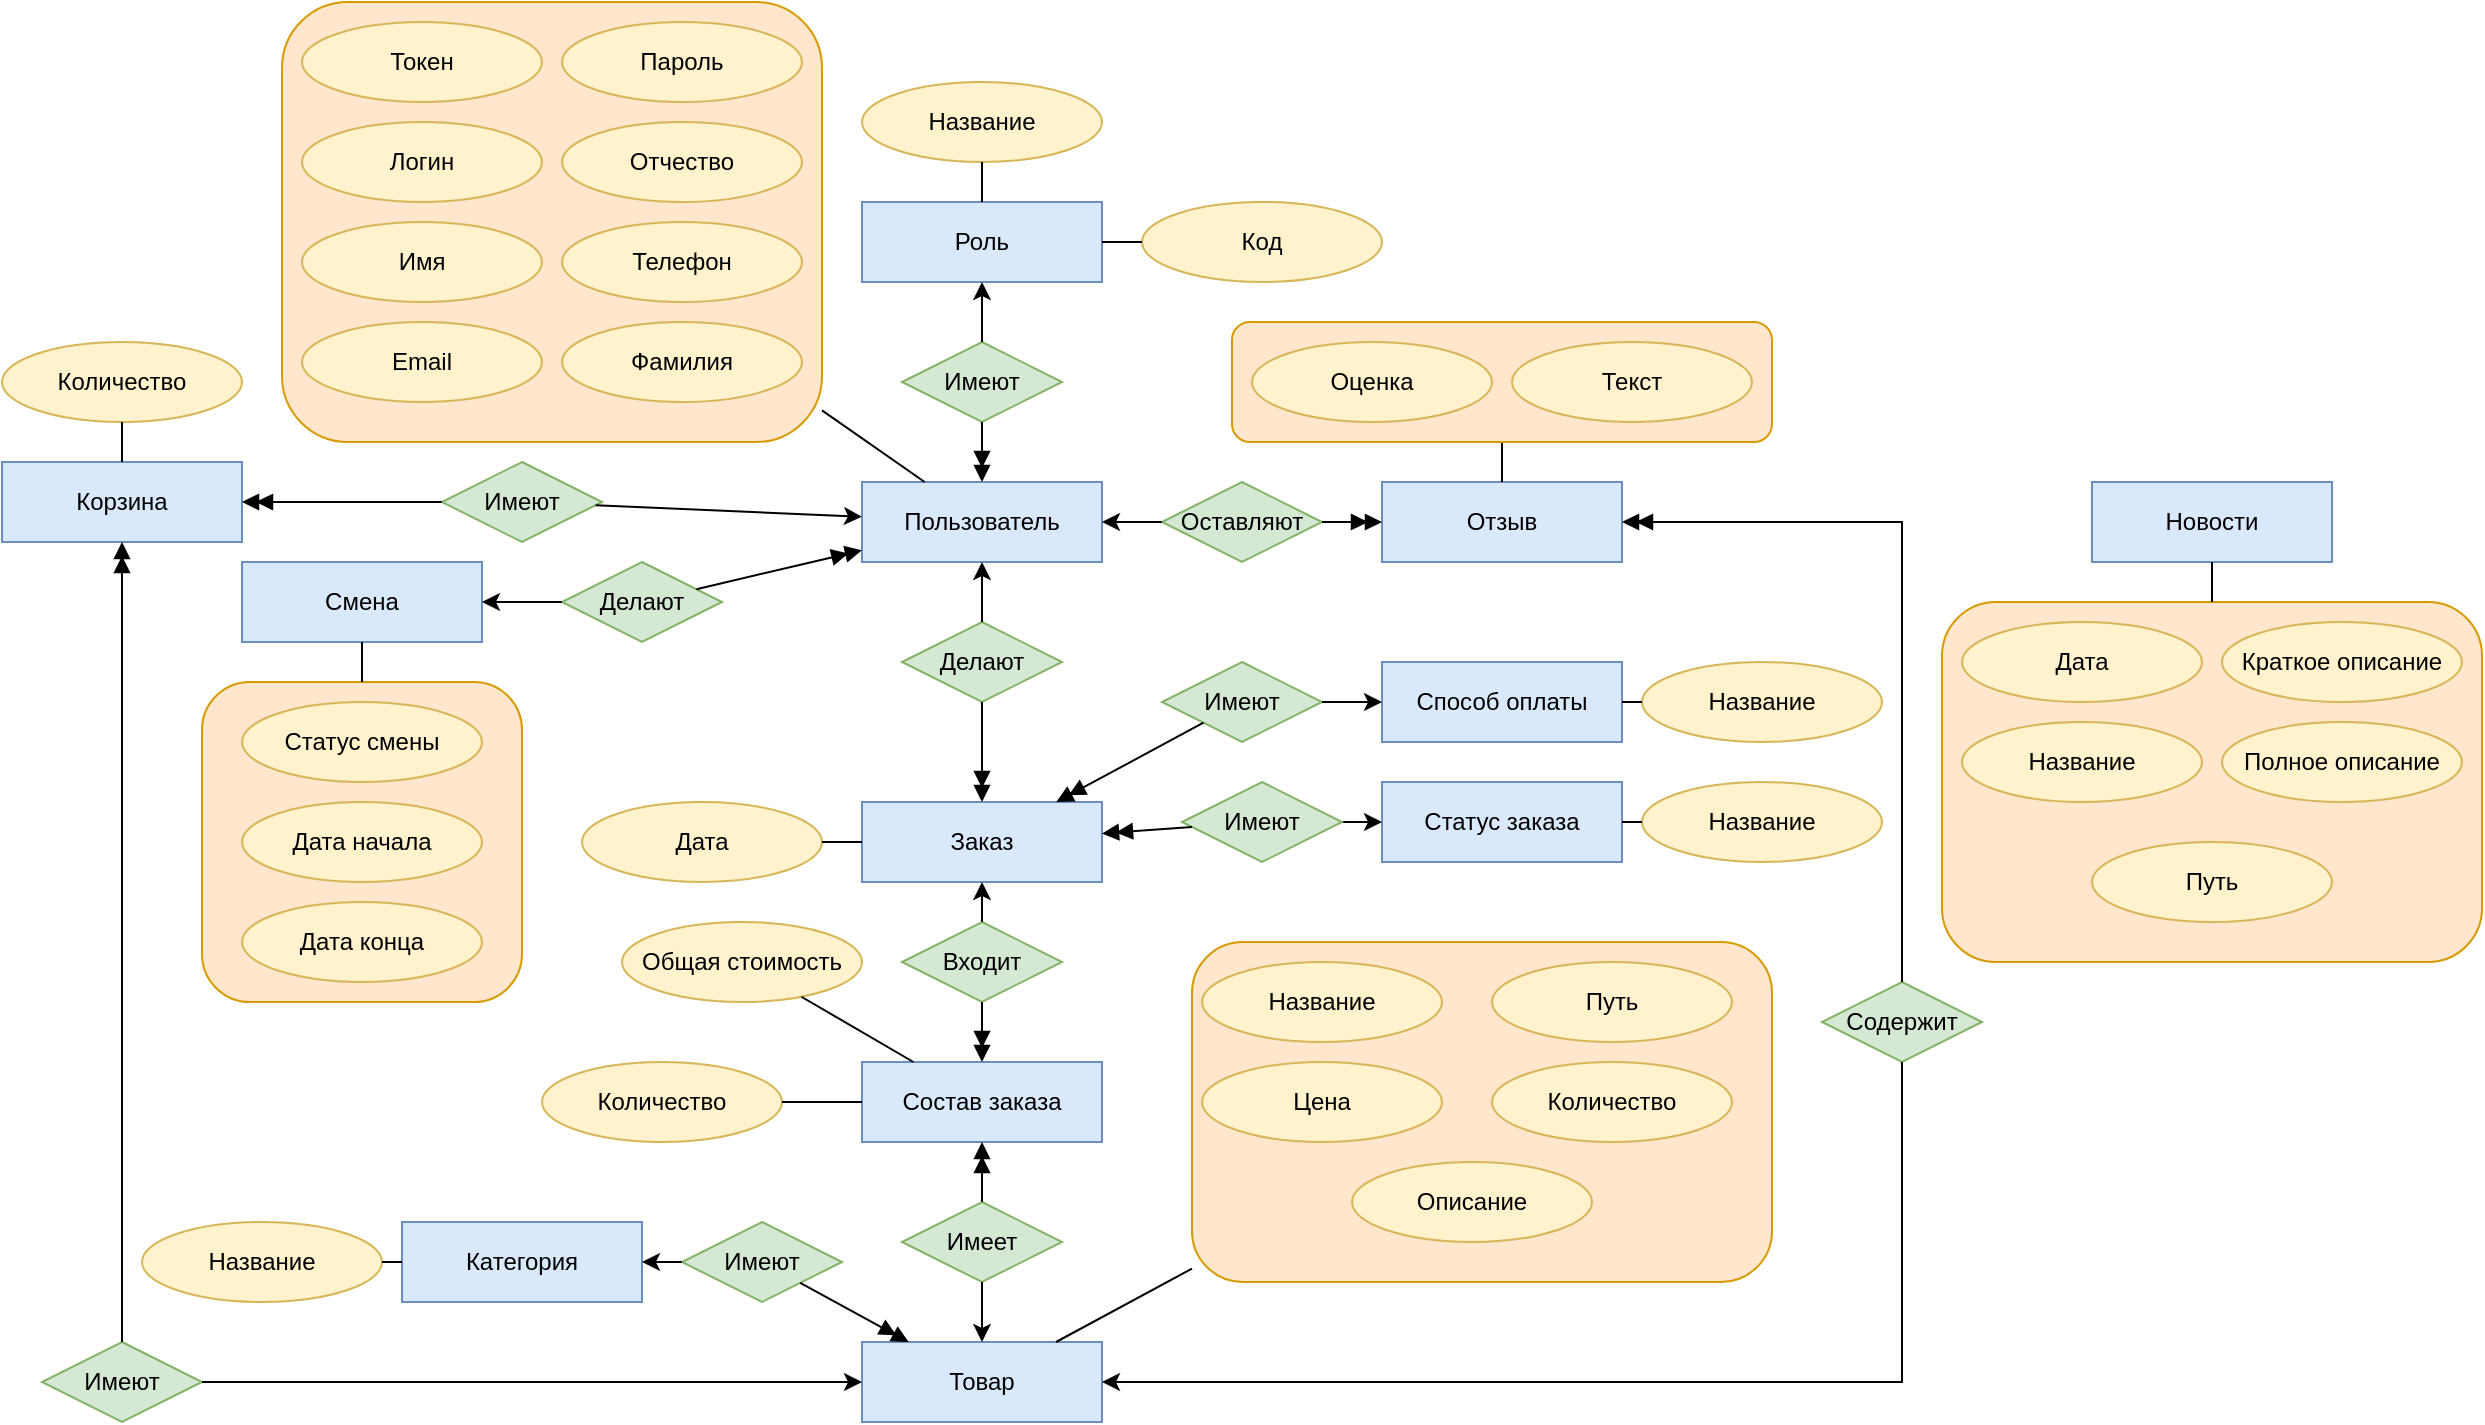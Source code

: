 <mxfile version="24.2.7" type="device" pages="6">
  <diagram name="КМ" id="sJfeqaa416BmNbrNY8VK">
    <mxGraphModel dx="2261" dy="1941" grid="1" gridSize="10" guides="1" tooltips="1" connect="1" arrows="1" fold="1" page="1" pageScale="1" pageWidth="827" pageHeight="1169" math="0" shadow="0">
      <root>
        <mxCell id="0" />
        <mxCell id="1" parent="0" />
        <mxCell id="gFcMFYdsU8Flf4kH9CEn-2" value="Пользователь" style="rounded=0;whiteSpace=wrap;html=1;fillColor=#dae8fc;strokeColor=#6c8ebf;" parent="1" vertex="1">
          <mxGeometry x="390" y="200" width="120" height="40" as="geometry" />
        </mxCell>
        <mxCell id="gFcMFYdsU8Flf4kH9CEn-3" value="Товар" style="rounded=0;whiteSpace=wrap;html=1;fillColor=#dae8fc;strokeColor=#6c8ebf;" parent="1" vertex="1">
          <mxGeometry x="390" y="630" width="120" height="40" as="geometry" />
        </mxCell>
        <mxCell id="gFcMFYdsU8Flf4kH9CEn-4" value="Категория" style="rounded=0;whiteSpace=wrap;html=1;fillColor=#dae8fc;strokeColor=#6c8ebf;" parent="1" vertex="1">
          <mxGeometry x="160" y="570" width="120" height="40" as="geometry" />
        </mxCell>
        <mxCell id="gFcMFYdsU8Flf4kH9CEn-5" value="Заказ" style="rounded=0;whiteSpace=wrap;html=1;fillColor=#dae8fc;strokeColor=#6c8ebf;" parent="1" vertex="1">
          <mxGeometry x="390" y="360" width="120" height="40" as="geometry" />
        </mxCell>
        <mxCell id="gFcMFYdsU8Flf4kH9CEn-6" value="Состав заказа" style="rounded=0;whiteSpace=wrap;html=1;fillColor=#dae8fc;strokeColor=#6c8ebf;" parent="1" vertex="1">
          <mxGeometry x="390" y="490" width="120" height="40" as="geometry" />
        </mxCell>
        <mxCell id="gFcMFYdsU8Flf4kH9CEn-8" value="Отзыв" style="rounded=0;whiteSpace=wrap;html=1;fillColor=#dae8fc;strokeColor=#6c8ebf;" parent="1" vertex="1">
          <mxGeometry x="650" y="200" width="120" height="40" as="geometry" />
        </mxCell>
        <mxCell id="gFcMFYdsU8Flf4kH9CEn-11" value="Роль" style="rounded=0;whiteSpace=wrap;html=1;fillColor=#dae8fc;strokeColor=#6c8ebf;" parent="1" vertex="1">
          <mxGeometry x="390" y="60" width="120" height="40" as="geometry" />
        </mxCell>
        <mxCell id="gFcMFYdsU8Flf4kH9CEn-12" value="Статус заказа" style="rounded=0;whiteSpace=wrap;html=1;fillColor=#dae8fc;strokeColor=#6c8ebf;" parent="1" vertex="1">
          <mxGeometry x="650" y="350" width="120" height="40" as="geometry" />
        </mxCell>
        <mxCell id="gFcMFYdsU8Flf4kH9CEn-15" value="Имеют" style="rhombus;whiteSpace=wrap;html=1;fillColor=#d5e8d4;strokeColor=#82b366;" parent="1" vertex="1">
          <mxGeometry x="410" y="130" width="80" height="40" as="geometry" />
        </mxCell>
        <mxCell id="gFcMFYdsU8Flf4kH9CEn-16" value="" style="endArrow=classic;html=1;rounded=0;" parent="1" source="gFcMFYdsU8Flf4kH9CEn-15" target="gFcMFYdsU8Flf4kH9CEn-11" edge="1">
          <mxGeometry width="50" height="50" relative="1" as="geometry">
            <mxPoint x="390" y="450" as="sourcePoint" />
            <mxPoint x="440" y="400" as="targetPoint" />
          </mxGeometry>
        </mxCell>
        <mxCell id="gFcMFYdsU8Flf4kH9CEn-17" value="" style="endArrow=doubleBlock;html=1;rounded=0;endFill=1;" parent="1" source="gFcMFYdsU8Flf4kH9CEn-15" target="gFcMFYdsU8Flf4kH9CEn-2" edge="1">
          <mxGeometry width="50" height="50" relative="1" as="geometry">
            <mxPoint x="460" y="170" as="sourcePoint" />
            <mxPoint x="460" y="140" as="targetPoint" />
          </mxGeometry>
        </mxCell>
        <mxCell id="gFcMFYdsU8Flf4kH9CEn-18" value="Имеют" style="rhombus;whiteSpace=wrap;html=1;fillColor=#d5e8d4;strokeColor=#82b366;" parent="1" vertex="1">
          <mxGeometry x="300" y="570" width="80" height="40" as="geometry" />
        </mxCell>
        <mxCell id="gFcMFYdsU8Flf4kH9CEn-19" value="" style="endArrow=classic;html=1;rounded=0;" parent="1" source="gFcMFYdsU8Flf4kH9CEn-18" target="gFcMFYdsU8Flf4kH9CEn-4" edge="1">
          <mxGeometry width="50" height="50" relative="1" as="geometry">
            <mxPoint x="60" y="460" as="sourcePoint" />
            <mxPoint x="60" y="430" as="targetPoint" />
          </mxGeometry>
        </mxCell>
        <mxCell id="gFcMFYdsU8Flf4kH9CEn-20" value="" style="endArrow=doubleBlock;html=1;rounded=0;endFill=1;" parent="1" source="gFcMFYdsU8Flf4kH9CEn-18" target="gFcMFYdsU8Flf4kH9CEn-3" edge="1">
          <mxGeometry width="50" height="50" relative="1" as="geometry">
            <mxPoint x="60" y="500" as="sourcePoint" />
            <mxPoint x="60" y="530" as="targetPoint" />
          </mxGeometry>
        </mxCell>
        <mxCell id="gFcMFYdsU8Flf4kH9CEn-21" value="Оставляют" style="rhombus;whiteSpace=wrap;html=1;fillColor=#d5e8d4;strokeColor=#82b366;" parent="1" vertex="1">
          <mxGeometry x="540" y="200" width="80" height="40" as="geometry" />
        </mxCell>
        <mxCell id="gFcMFYdsU8Flf4kH9CEn-22" value="" style="endArrow=classic;html=1;rounded=0;" parent="1" source="gFcMFYdsU8Flf4kH9CEn-21" target="gFcMFYdsU8Flf4kH9CEn-2" edge="1">
          <mxGeometry width="50" height="50" relative="1" as="geometry">
            <mxPoint x="470" y="450" as="sourcePoint" />
            <mxPoint x="520" y="400" as="targetPoint" />
          </mxGeometry>
        </mxCell>
        <mxCell id="gFcMFYdsU8Flf4kH9CEn-24" value="" style="endArrow=doubleBlock;html=1;rounded=0;endFill=1;" parent="1" source="gFcMFYdsU8Flf4kH9CEn-21" target="gFcMFYdsU8Flf4kH9CEn-8" edge="1">
          <mxGeometry width="50" height="50" relative="1" as="geometry">
            <mxPoint x="640" y="340" as="sourcePoint" />
            <mxPoint x="920" y="390" as="targetPoint" />
          </mxGeometry>
        </mxCell>
        <mxCell id="gFcMFYdsU8Flf4kH9CEn-26" value="Делают" style="rhombus;whiteSpace=wrap;html=1;fillColor=#d5e8d4;strokeColor=#82b366;" parent="1" vertex="1">
          <mxGeometry x="410" y="270" width="80" height="40" as="geometry" />
        </mxCell>
        <mxCell id="gFcMFYdsU8Flf4kH9CEn-27" value="" style="endArrow=classic;html=1;rounded=0;" parent="1" source="gFcMFYdsU8Flf4kH9CEn-26" target="gFcMFYdsU8Flf4kH9CEn-2" edge="1">
          <mxGeometry width="50" height="50" relative="1" as="geometry">
            <mxPoint x="460" y="170" as="sourcePoint" />
            <mxPoint x="460" y="140" as="targetPoint" />
          </mxGeometry>
        </mxCell>
        <mxCell id="gFcMFYdsU8Flf4kH9CEn-28" value="" style="endArrow=doubleBlock;html=1;rounded=0;endFill=1;" parent="1" source="gFcMFYdsU8Flf4kH9CEn-26" target="gFcMFYdsU8Flf4kH9CEn-5" edge="1">
          <mxGeometry width="50" height="50" relative="1" as="geometry">
            <mxPoint x="460" y="210" as="sourcePoint" />
            <mxPoint x="460" y="240" as="targetPoint" />
          </mxGeometry>
        </mxCell>
        <mxCell id="gFcMFYdsU8Flf4kH9CEn-29" value="Входит" style="rhombus;whiteSpace=wrap;html=1;fillColor=#d5e8d4;strokeColor=#82b366;" parent="1" vertex="1">
          <mxGeometry x="410" y="420" width="80" height="40" as="geometry" />
        </mxCell>
        <mxCell id="gFcMFYdsU8Flf4kH9CEn-30" value="" style="endArrow=classic;html=1;rounded=0;" parent="1" source="gFcMFYdsU8Flf4kH9CEn-33" target="gFcMFYdsU8Flf4kH9CEn-12" edge="1">
          <mxGeometry width="50" height="50" relative="1" as="geometry">
            <mxPoint x="460" y="310" as="sourcePoint" />
            <mxPoint x="460" y="280" as="targetPoint" />
          </mxGeometry>
        </mxCell>
        <mxCell id="gFcMFYdsU8Flf4kH9CEn-32" value="" style="endArrow=doubleBlock;html=1;rounded=0;endFill=1;" parent="1" source="gFcMFYdsU8Flf4kH9CEn-29" target="gFcMFYdsU8Flf4kH9CEn-6" edge="1">
          <mxGeometry width="50" height="50" relative="1" as="geometry">
            <mxPoint x="460" y="350" as="sourcePoint" />
            <mxPoint x="460" y="380" as="targetPoint" />
          </mxGeometry>
        </mxCell>
        <mxCell id="gFcMFYdsU8Flf4kH9CEn-33" value="Имеют" style="rhombus;whiteSpace=wrap;html=1;fillColor=#d5e8d4;strokeColor=#82b366;" parent="1" vertex="1">
          <mxGeometry x="550" y="350" width="80" height="40" as="geometry" />
        </mxCell>
        <mxCell id="gFcMFYdsU8Flf4kH9CEn-34" value="" style="endArrow=classic;html=1;rounded=0;" parent="1" source="gFcMFYdsU8Flf4kH9CEn-29" target="gFcMFYdsU8Flf4kH9CEn-5" edge="1">
          <mxGeometry width="50" height="50" relative="1" as="geometry">
            <mxPoint x="300" y="400" as="sourcePoint" />
            <mxPoint x="280" y="400" as="targetPoint" />
          </mxGeometry>
        </mxCell>
        <mxCell id="gFcMFYdsU8Flf4kH9CEn-35" value="" style="endArrow=doubleBlock;html=1;rounded=0;endFill=1;" parent="1" source="gFcMFYdsU8Flf4kH9CEn-33" target="gFcMFYdsU8Flf4kH9CEn-5" edge="1">
          <mxGeometry width="50" height="50" relative="1" as="geometry">
            <mxPoint x="460" y="350" as="sourcePoint" />
            <mxPoint x="460" y="380" as="targetPoint" />
          </mxGeometry>
        </mxCell>
        <mxCell id="gFcMFYdsU8Flf4kH9CEn-39" value="Имеет" style="rhombus;whiteSpace=wrap;html=1;fillColor=#d5e8d4;strokeColor=#82b366;" parent="1" vertex="1">
          <mxGeometry x="410" y="560" width="80" height="40" as="geometry" />
        </mxCell>
        <mxCell id="gFcMFYdsU8Flf4kH9CEn-40" value="" style="endArrow=doubleBlock;html=1;rounded=0;endFill=1;" parent="1" source="gFcMFYdsU8Flf4kH9CEn-39" target="gFcMFYdsU8Flf4kH9CEn-6" edge="1">
          <mxGeometry width="50" height="50" relative="1" as="geometry">
            <mxPoint x="460" y="490" as="sourcePoint" />
            <mxPoint x="460" y="520" as="targetPoint" />
          </mxGeometry>
        </mxCell>
        <mxCell id="gFcMFYdsU8Flf4kH9CEn-41" value="" style="endArrow=classic;html=1;rounded=0;" parent="1" source="gFcMFYdsU8Flf4kH9CEn-39" target="gFcMFYdsU8Flf4kH9CEn-3" edge="1">
          <mxGeometry width="50" height="50" relative="1" as="geometry">
            <mxPoint x="460" y="450" as="sourcePoint" />
            <mxPoint x="500" y="620" as="targetPoint" />
          </mxGeometry>
        </mxCell>
        <mxCell id="gFcMFYdsU8Flf4kH9CEn-49" value="Содержит" style="rhombus;whiteSpace=wrap;html=1;fillColor=#d5e8d4;strokeColor=#82b366;" parent="1" vertex="1">
          <mxGeometry x="870" y="450" width="80" height="40" as="geometry" />
        </mxCell>
        <mxCell id="gFcMFYdsU8Flf4kH9CEn-50" value="" style="endArrow=doubleBlock;html=1;rounded=0;endFill=1;" parent="1" source="gFcMFYdsU8Flf4kH9CEn-49" target="gFcMFYdsU8Flf4kH9CEn-8" edge="1">
          <mxGeometry width="50" height="50" relative="1" as="geometry">
            <mxPoint x="630" y="260" as="sourcePoint" />
            <mxPoint x="660" y="260" as="targetPoint" />
            <Array as="points">
              <mxPoint x="910" y="220" />
            </Array>
          </mxGeometry>
        </mxCell>
        <mxCell id="gFcMFYdsU8Flf4kH9CEn-51" value="" style="endArrow=classic;html=1;rounded=0;" parent="1" source="gFcMFYdsU8Flf4kH9CEn-49" target="gFcMFYdsU8Flf4kH9CEn-3" edge="1">
          <mxGeometry width="50" height="50" relative="1" as="geometry">
            <mxPoint x="460" y="590" as="sourcePoint" />
            <mxPoint x="460" y="560" as="targetPoint" />
            <Array as="points">
              <mxPoint x="910" y="650" />
              <mxPoint x="670" y="650" />
            </Array>
          </mxGeometry>
        </mxCell>
        <mxCell id="gFcMFYdsU8Flf4kH9CEn-60" value="Название" style="ellipse;whiteSpace=wrap;html=1;fillColor=#fff2cc;strokeColor=#d6b656;" parent="1" vertex="1">
          <mxGeometry x="30" y="570" width="120" height="40" as="geometry" />
        </mxCell>
        <mxCell id="gFcMFYdsU8Flf4kH9CEn-61" value="" style="endArrow=none;html=1;rounded=0;" parent="1" source="gFcMFYdsU8Flf4kH9CEn-60" target="gFcMFYdsU8Flf4kH9CEn-4" edge="1">
          <mxGeometry width="50" height="50" relative="1" as="geometry">
            <mxPoint x="710" y="610" as="sourcePoint" />
            <mxPoint x="720" y="460" as="targetPoint" />
          </mxGeometry>
        </mxCell>
        <mxCell id="gFcMFYdsU8Flf4kH9CEn-81" value="Название" style="ellipse;whiteSpace=wrap;html=1;fillColor=#fff2cc;strokeColor=#d6b656;" parent="1" vertex="1">
          <mxGeometry x="780" y="350" width="120" height="40" as="geometry" />
        </mxCell>
        <mxCell id="gFcMFYdsU8Flf4kH9CEn-84" value="" style="endArrow=none;html=1;rounded=0;" parent="1" source="gFcMFYdsU8Flf4kH9CEn-81" target="gFcMFYdsU8Flf4kH9CEn-12" edge="1">
          <mxGeometry width="50" height="50" relative="1" as="geometry">
            <mxPoint x="361" y="660" as="sourcePoint" />
            <mxPoint x="400" y="668" as="targetPoint" />
          </mxGeometry>
        </mxCell>
        <mxCell id="gFcMFYdsU8Flf4kH9CEn-97" value="Имеют" style="rhombus;whiteSpace=wrap;html=1;fillColor=#d5e8d4;strokeColor=#82b366;" parent="1" vertex="1">
          <mxGeometry x="540" y="290" width="80" height="40" as="geometry" />
        </mxCell>
        <mxCell id="gFcMFYdsU8Flf4kH9CEn-98" value="Способ оплаты" style="rounded=0;whiteSpace=wrap;html=1;fillColor=#dae8fc;strokeColor=#6c8ebf;" parent="1" vertex="1">
          <mxGeometry x="650" y="290" width="120" height="40" as="geometry" />
        </mxCell>
        <mxCell id="gFcMFYdsU8Flf4kH9CEn-99" value="Название" style="ellipse;whiteSpace=wrap;html=1;fillColor=#fff2cc;strokeColor=#d6b656;" parent="1" vertex="1">
          <mxGeometry x="780" y="290" width="120" height="40" as="geometry" />
        </mxCell>
        <mxCell id="gFcMFYdsU8Flf4kH9CEn-100" value="" style="endArrow=classic;html=1;rounded=0;" parent="1" source="gFcMFYdsU8Flf4kH9CEn-97" target="gFcMFYdsU8Flf4kH9CEn-98" edge="1">
          <mxGeometry width="50" height="50" relative="1" as="geometry">
            <mxPoint x="470" y="450" as="sourcePoint" />
            <mxPoint x="520" y="400" as="targetPoint" />
          </mxGeometry>
        </mxCell>
        <mxCell id="gFcMFYdsU8Flf4kH9CEn-101" value="" style="endArrow=doubleBlock;html=1;rounded=0;endFill=1;" parent="1" source="gFcMFYdsU8Flf4kH9CEn-97" target="gFcMFYdsU8Flf4kH9CEn-5" edge="1">
          <mxGeometry width="50" height="50" relative="1" as="geometry">
            <mxPoint x="550" y="400" as="sourcePoint" />
            <mxPoint x="520" y="400" as="targetPoint" />
          </mxGeometry>
        </mxCell>
        <mxCell id="ZHhF2qpQtUyJjippwk18-1" value="" style="endArrow=none;html=1;rounded=0;" parent="1" source="gFcMFYdsU8Flf4kH9CEn-99" target="gFcMFYdsU8Flf4kH9CEn-98" edge="1">
          <mxGeometry width="50" height="50" relative="1" as="geometry">
            <mxPoint x="450" y="450" as="sourcePoint" />
            <mxPoint x="500" y="400" as="targetPoint" />
          </mxGeometry>
        </mxCell>
        <mxCell id="4oVeBWfjkB62ReiRqkcZ-1" value="Дата" style="ellipse;whiteSpace=wrap;html=1;fillColor=#fff2cc;strokeColor=#d6b656;" parent="1" vertex="1">
          <mxGeometry x="250" y="360" width="120" height="40" as="geometry" />
        </mxCell>
        <mxCell id="4oVeBWfjkB62ReiRqkcZ-3" value="" style="endArrow=none;html=1;rounded=0;" parent="1" source="4oVeBWfjkB62ReiRqkcZ-1" target="gFcMFYdsU8Flf4kH9CEn-5" edge="1">
          <mxGeometry width="50" height="50" relative="1" as="geometry">
            <mxPoint x="400" y="450" as="sourcePoint" />
            <mxPoint x="450" y="400" as="targetPoint" />
          </mxGeometry>
        </mxCell>
        <mxCell id="DM_YTz9_BN1A3gSfp-cZ-1" value="Общая стоимость" style="ellipse;whiteSpace=wrap;html=1;fillColor=#fff2cc;strokeColor=#d6b656;" parent="1" vertex="1">
          <mxGeometry x="270" y="420" width="120" height="40" as="geometry" />
        </mxCell>
        <mxCell id="DM_YTz9_BN1A3gSfp-cZ-2" value="Количество" style="ellipse;whiteSpace=wrap;html=1;fillColor=#fff2cc;strokeColor=#d6b656;" parent="1" vertex="1">
          <mxGeometry x="230" y="490" width="120" height="40" as="geometry" />
        </mxCell>
        <mxCell id="DM_YTz9_BN1A3gSfp-cZ-4" value="" style="endArrow=none;html=1;rounded=0;" parent="1" source="DM_YTz9_BN1A3gSfp-cZ-1" target="gFcMFYdsU8Flf4kH9CEn-6" edge="1">
          <mxGeometry width="50" height="50" relative="1" as="geometry">
            <mxPoint x="310" y="450" as="sourcePoint" />
            <mxPoint x="360" y="400" as="targetPoint" />
          </mxGeometry>
        </mxCell>
        <mxCell id="DM_YTz9_BN1A3gSfp-cZ-5" value="" style="endArrow=none;html=1;rounded=0;" parent="1" source="DM_YTz9_BN1A3gSfp-cZ-2" target="gFcMFYdsU8Flf4kH9CEn-6" edge="1">
          <mxGeometry width="50" height="50" relative="1" as="geometry">
            <mxPoint x="310" y="450" as="sourcePoint" />
            <mxPoint x="360" y="400" as="targetPoint" />
          </mxGeometry>
        </mxCell>
        <mxCell id="fcGvf5QrEfPWvHEVF_yM-3" value="Новости" style="rounded=0;whiteSpace=wrap;html=1;fillColor=#dae8fc;strokeColor=#6c8ebf;" parent="1" vertex="1">
          <mxGeometry x="1005" y="200" width="120" height="40" as="geometry" />
        </mxCell>
        <mxCell id="mlWRB64zD0FW1h9pcZ2g-1" value="Смена" style="rounded=0;whiteSpace=wrap;html=1;fillColor=#dae8fc;strokeColor=#6c8ebf;" parent="1" vertex="1">
          <mxGeometry x="80" y="240" width="120" height="40" as="geometry" />
        </mxCell>
        <mxCell id="mlWRB64zD0FW1h9pcZ2g-7" value="Делают" style="rhombus;whiteSpace=wrap;html=1;fillColor=#d5e8d4;strokeColor=#82b366;" parent="1" vertex="1">
          <mxGeometry x="240" y="240" width="80" height="40" as="geometry" />
        </mxCell>
        <mxCell id="mlWRB64zD0FW1h9pcZ2g-8" value="" style="endArrow=classic;html=1;rounded=0;" parent="1" source="mlWRB64zD0FW1h9pcZ2g-7" target="mlWRB64zD0FW1h9pcZ2g-1" edge="1">
          <mxGeometry width="50" height="50" relative="1" as="geometry">
            <mxPoint x="470" y="450" as="sourcePoint" />
            <mxPoint x="520" y="400" as="targetPoint" />
          </mxGeometry>
        </mxCell>
        <mxCell id="mlWRB64zD0FW1h9pcZ2g-9" value="" style="endArrow=doubleBlock;html=1;rounded=0;endFill=1;" parent="1" source="mlWRB64zD0FW1h9pcZ2g-7" target="gFcMFYdsU8Flf4kH9CEn-2" edge="1">
          <mxGeometry width="50" height="50" relative="1" as="geometry">
            <mxPoint x="470" y="450" as="sourcePoint" />
            <mxPoint x="520" y="400" as="targetPoint" />
          </mxGeometry>
        </mxCell>
        <mxCell id="mlWRB64zD0FW1h9pcZ2g-12" value="Имеют" style="rhombus;whiteSpace=wrap;html=1;fillColor=#d5e8d4;strokeColor=#82b366;" parent="1" vertex="1">
          <mxGeometry x="180" y="190" width="80" height="40" as="geometry" />
        </mxCell>
        <mxCell id="mlWRB64zD0FW1h9pcZ2g-13" value="Корзина" style="rounded=0;whiteSpace=wrap;html=1;fillColor=#dae8fc;strokeColor=#6c8ebf;" parent="1" vertex="1">
          <mxGeometry x="-40" y="190" width="120" height="40" as="geometry" />
        </mxCell>
        <mxCell id="mlWRB64zD0FW1h9pcZ2g-14" value="Количество" style="ellipse;whiteSpace=wrap;html=1;fillColor=#fff2cc;strokeColor=#d6b656;" parent="1" vertex="1">
          <mxGeometry x="-40" y="130" width="120" height="40" as="geometry" />
        </mxCell>
        <mxCell id="mlWRB64zD0FW1h9pcZ2g-15" value="" style="endArrow=none;html=1;rounded=0;" parent="1" source="mlWRB64zD0FW1h9pcZ2g-14" target="mlWRB64zD0FW1h9pcZ2g-13" edge="1">
          <mxGeometry width="50" height="50" relative="1" as="geometry">
            <mxPoint x="430" y="430" as="sourcePoint" />
            <mxPoint x="480" y="380" as="targetPoint" />
          </mxGeometry>
        </mxCell>
        <mxCell id="mlWRB64zD0FW1h9pcZ2g-16" value="" style="endArrow=classic;html=1;rounded=0;" parent="1" source="mlWRB64zD0FW1h9pcZ2g-12" target="gFcMFYdsU8Flf4kH9CEn-2" edge="1">
          <mxGeometry width="50" height="50" relative="1" as="geometry">
            <mxPoint x="430" y="430" as="sourcePoint" />
            <mxPoint x="480" y="380" as="targetPoint" />
          </mxGeometry>
        </mxCell>
        <mxCell id="mlWRB64zD0FW1h9pcZ2g-17" value="" style="endArrow=doubleBlock;html=1;rounded=0;endFill=1;" parent="1" source="mlWRB64zD0FW1h9pcZ2g-12" target="mlWRB64zD0FW1h9pcZ2g-13" edge="1">
          <mxGeometry width="50" height="50" relative="1" as="geometry">
            <mxPoint x="430" y="430" as="sourcePoint" />
            <mxPoint x="480" y="380" as="targetPoint" />
          </mxGeometry>
        </mxCell>
        <mxCell id="mlWRB64zD0FW1h9pcZ2g-18" value="Имеют" style="rhombus;whiteSpace=wrap;html=1;fillColor=#d5e8d4;strokeColor=#82b366;" parent="1" vertex="1">
          <mxGeometry x="-20" y="630" width="80" height="40" as="geometry" />
        </mxCell>
        <mxCell id="mlWRB64zD0FW1h9pcZ2g-19" value="" style="endArrow=classic;html=1;rounded=0;" parent="1" source="mlWRB64zD0FW1h9pcZ2g-18" target="gFcMFYdsU8Flf4kH9CEn-3" edge="1">
          <mxGeometry width="50" height="50" relative="1" as="geometry">
            <mxPoint x="430" y="530" as="sourcePoint" />
            <mxPoint x="480" y="480" as="targetPoint" />
          </mxGeometry>
        </mxCell>
        <mxCell id="mlWRB64zD0FW1h9pcZ2g-20" value="" style="endArrow=doubleBlock;html=1;rounded=0;endFill=1;" parent="1" source="mlWRB64zD0FW1h9pcZ2g-18" target="mlWRB64zD0FW1h9pcZ2g-13" edge="1">
          <mxGeometry width="50" height="50" relative="1" as="geometry">
            <mxPoint x="430" y="530" as="sourcePoint" />
            <mxPoint x="480" y="480" as="targetPoint" />
          </mxGeometry>
        </mxCell>
        <mxCell id="gFcMFYdsU8Flf4kH9CEn-13" value="Название" style="ellipse;whiteSpace=wrap;html=1;fillColor=#fff2cc;strokeColor=#d6b656;" parent="1" vertex="1">
          <mxGeometry x="390" width="120" height="40" as="geometry" />
        </mxCell>
        <mxCell id="mlWRB64zD0FW1h9pcZ2g-35" value="" style="group" parent="1" vertex="1" connectable="0">
          <mxGeometry x="100" y="-40" width="270" height="220" as="geometry" />
        </mxCell>
        <mxCell id="mlWRB64zD0FW1h9pcZ2g-29" value="" style="rounded=1;whiteSpace=wrap;html=1;fillColor=#ffe6cc;strokeColor=#d79b00;" parent="mlWRB64zD0FW1h9pcZ2g-35" vertex="1">
          <mxGeometry width="270" height="220" as="geometry" />
        </mxCell>
        <mxCell id="gFcMFYdsU8Flf4kH9CEn-52" value="Имя" style="ellipse;whiteSpace=wrap;html=1;fillColor=#fff2cc;strokeColor=#d6b656;" parent="mlWRB64zD0FW1h9pcZ2g-35" vertex="1">
          <mxGeometry x="10" y="110" width="120" height="40" as="geometry" />
        </mxCell>
        <mxCell id="gFcMFYdsU8Flf4kH9CEn-53" value="Фамилия" style="ellipse;whiteSpace=wrap;html=1;fillColor=#fff2cc;strokeColor=#d6b656;" parent="mlWRB64zD0FW1h9pcZ2g-35" vertex="1">
          <mxGeometry x="140" y="160" width="120" height="40" as="geometry" />
        </mxCell>
        <mxCell id="gFcMFYdsU8Flf4kH9CEn-71" value="Пароль" style="ellipse;whiteSpace=wrap;html=1;fillColor=#fff2cc;strokeColor=#d6b656;" parent="mlWRB64zD0FW1h9pcZ2g-35" vertex="1">
          <mxGeometry x="140" y="10" width="120" height="40" as="geometry" />
        </mxCell>
        <mxCell id="gFcMFYdsU8Flf4kH9CEn-72" value="Отчество" style="ellipse;whiteSpace=wrap;html=1;fillColor=#fff2cc;strokeColor=#d6b656;" parent="mlWRB64zD0FW1h9pcZ2g-35" vertex="1">
          <mxGeometry x="140" y="60" width="120" height="40" as="geometry" />
        </mxCell>
        <mxCell id="gFcMFYdsU8Flf4kH9CEn-73" value="Email" style="ellipse;whiteSpace=wrap;html=1;fillColor=#fff2cc;strokeColor=#d6b656;" parent="mlWRB64zD0FW1h9pcZ2g-35" vertex="1">
          <mxGeometry x="10" y="160" width="120" height="40" as="geometry" />
        </mxCell>
        <mxCell id="gFcMFYdsU8Flf4kH9CEn-74" value="Телефон" style="ellipse;whiteSpace=wrap;html=1;fillColor=#fff2cc;strokeColor=#d6b656;" parent="mlWRB64zD0FW1h9pcZ2g-35" vertex="1">
          <mxGeometry x="140" y="110" width="120" height="40" as="geometry" />
        </mxCell>
        <mxCell id="gFcMFYdsU8Flf4kH9CEn-76" value="Токен" style="ellipse;whiteSpace=wrap;html=1;fillColor=#fff2cc;strokeColor=#d6b656;" parent="mlWRB64zD0FW1h9pcZ2g-35" vertex="1">
          <mxGeometry x="10" y="10" width="120" height="40" as="geometry" />
        </mxCell>
        <mxCell id="5jlYNDl5H1M3J7ju9dHJ-1" value="Логин" style="ellipse;whiteSpace=wrap;html=1;fillColor=#fff2cc;strokeColor=#d6b656;" parent="mlWRB64zD0FW1h9pcZ2g-35" vertex="1">
          <mxGeometry x="10" y="60" width="120" height="40" as="geometry" />
        </mxCell>
        <mxCell id="mlWRB64zD0FW1h9pcZ2g-36" value="" style="endArrow=none;html=1;rounded=0;" parent="1" source="mlWRB64zD0FW1h9pcZ2g-29" target="gFcMFYdsU8Flf4kH9CEn-2" edge="1">
          <mxGeometry width="50" height="50" relative="1" as="geometry">
            <mxPoint x="430" y="330" as="sourcePoint" />
            <mxPoint x="480" y="280" as="targetPoint" />
          </mxGeometry>
        </mxCell>
        <mxCell id="mlWRB64zD0FW1h9pcZ2g-37" value="" style="endArrow=none;html=1;rounded=0;" parent="1" source="gFcMFYdsU8Flf4kH9CEn-11" target="gFcMFYdsU8Flf4kH9CEn-13" edge="1">
          <mxGeometry width="50" height="50" relative="1" as="geometry">
            <mxPoint x="430" y="330" as="sourcePoint" />
            <mxPoint x="480" y="280" as="targetPoint" />
          </mxGeometry>
        </mxCell>
        <mxCell id="mlWRB64zD0FW1h9pcZ2g-40" value="" style="group" parent="1" vertex="1" connectable="0">
          <mxGeometry x="60" y="300" width="160" height="160" as="geometry" />
        </mxCell>
        <mxCell id="mlWRB64zD0FW1h9pcZ2g-38" value="" style="rounded=1;whiteSpace=wrap;html=1;fillColor=#ffe6cc;strokeColor=#d79b00;" parent="mlWRB64zD0FW1h9pcZ2g-40" vertex="1">
          <mxGeometry width="160" height="160" as="geometry" />
        </mxCell>
        <mxCell id="mlWRB64zD0FW1h9pcZ2g-2" value="Дата начала" style="ellipse;whiteSpace=wrap;html=1;fillColor=#fff2cc;strokeColor=#d6b656;" parent="mlWRB64zD0FW1h9pcZ2g-40" vertex="1">
          <mxGeometry x="20" y="60" width="120" height="40" as="geometry" />
        </mxCell>
        <mxCell id="mlWRB64zD0FW1h9pcZ2g-3" value="Дата конца" style="ellipse;whiteSpace=wrap;html=1;fillColor=#fff2cc;strokeColor=#d6b656;" parent="mlWRB64zD0FW1h9pcZ2g-40" vertex="1">
          <mxGeometry x="20" y="110" width="120" height="40" as="geometry" />
        </mxCell>
        <mxCell id="mlWRB64zD0FW1h9pcZ2g-10" value="Статус смены" style="ellipse;whiteSpace=wrap;html=1;fillColor=#fff2cc;strokeColor=#d6b656;" parent="mlWRB64zD0FW1h9pcZ2g-40" vertex="1">
          <mxGeometry x="20" y="10" width="120" height="40" as="geometry" />
        </mxCell>
        <mxCell id="mlWRB64zD0FW1h9pcZ2g-41" value="" style="endArrow=none;html=1;rounded=0;" parent="1" source="mlWRB64zD0FW1h9pcZ2g-38" target="mlWRB64zD0FW1h9pcZ2g-1" edge="1">
          <mxGeometry width="50" height="50" relative="1" as="geometry">
            <mxPoint x="430" y="330" as="sourcePoint" />
            <mxPoint x="480" y="280" as="targetPoint" />
          </mxGeometry>
        </mxCell>
        <mxCell id="mlWRB64zD0FW1h9pcZ2g-42" value="Код" style="ellipse;whiteSpace=wrap;html=1;fillColor=#fff2cc;strokeColor=#d6b656;" parent="1" vertex="1">
          <mxGeometry x="530" y="60" width="120" height="40" as="geometry" />
        </mxCell>
        <mxCell id="mlWRB64zD0FW1h9pcZ2g-43" value="" style="endArrow=none;html=1;rounded=0;" parent="1" source="gFcMFYdsU8Flf4kH9CEn-11" target="mlWRB64zD0FW1h9pcZ2g-42" edge="1">
          <mxGeometry width="50" height="50" relative="1" as="geometry">
            <mxPoint x="460" y="70" as="sourcePoint" />
            <mxPoint x="460" y="50" as="targetPoint" />
          </mxGeometry>
        </mxCell>
        <mxCell id="mlWRB64zD0FW1h9pcZ2g-45" value="" style="group" parent="1" vertex="1" connectable="0">
          <mxGeometry x="555" y="430" width="290" height="210" as="geometry" />
        </mxCell>
        <mxCell id="mlWRB64zD0FW1h9pcZ2g-44" value="" style="rounded=1;whiteSpace=wrap;html=1;fillColor=#ffe6cc;strokeColor=#d79b00;" parent="mlWRB64zD0FW1h9pcZ2g-45" vertex="1">
          <mxGeometry width="290" height="170" as="geometry" />
        </mxCell>
        <mxCell id="gFcMFYdsU8Flf4kH9CEn-62" value="Название" style="ellipse;whiteSpace=wrap;html=1;fillColor=#fff2cc;strokeColor=#d6b656;" parent="mlWRB64zD0FW1h9pcZ2g-45" vertex="1">
          <mxGeometry x="5" y="10" width="120" height="40" as="geometry" />
        </mxCell>
        <mxCell id="gFcMFYdsU8Flf4kH9CEn-63" value="Цена" style="ellipse;whiteSpace=wrap;html=1;fillColor=#fff2cc;strokeColor=#d6b656;" parent="mlWRB64zD0FW1h9pcZ2g-45" vertex="1">
          <mxGeometry x="5" y="60" width="120" height="40" as="geometry" />
        </mxCell>
        <mxCell id="gFcMFYdsU8Flf4kH9CEn-64" value="Количество" style="ellipse;whiteSpace=wrap;html=1;fillColor=#fff2cc;strokeColor=#d6b656;" parent="mlWRB64zD0FW1h9pcZ2g-45" vertex="1">
          <mxGeometry x="150" y="60" width="120" height="40" as="geometry" />
        </mxCell>
        <mxCell id="gFcMFYdsU8Flf4kH9CEn-65" value="Описание" style="ellipse;whiteSpace=wrap;html=1;fillColor=#fff2cc;strokeColor=#d6b656;" parent="mlWRB64zD0FW1h9pcZ2g-45" vertex="1">
          <mxGeometry x="80" y="110" width="120" height="40" as="geometry" />
        </mxCell>
        <mxCell id="mlWRB64zD0FW1h9pcZ2g-24" value="Путь" style="ellipse;whiteSpace=wrap;html=1;fillColor=#fff2cc;strokeColor=#d6b656;" parent="mlWRB64zD0FW1h9pcZ2g-45" vertex="1">
          <mxGeometry x="150" y="10" width="120" height="40" as="geometry" />
        </mxCell>
        <mxCell id="mlWRB64zD0FW1h9pcZ2g-46" value="" style="endArrow=none;html=1;rounded=0;" parent="1" source="gFcMFYdsU8Flf4kH9CEn-3" target="mlWRB64zD0FW1h9pcZ2g-44" edge="1">
          <mxGeometry width="50" height="50" relative="1" as="geometry">
            <mxPoint x="430" y="430" as="sourcePoint" />
            <mxPoint x="480" y="380" as="targetPoint" />
          </mxGeometry>
        </mxCell>
        <mxCell id="mlWRB64zD0FW1h9pcZ2g-49" value="" style="endArrow=none;html=1;rounded=0;" parent="1" source="gFcMFYdsU8Flf4kH9CEn-8" target="mlWRB64zD0FW1h9pcZ2g-48" edge="1">
          <mxGeometry width="50" height="50" relative="1" as="geometry">
            <mxPoint x="630" y="330" as="sourcePoint" />
            <mxPoint x="1010" y="260" as="targetPoint" />
          </mxGeometry>
        </mxCell>
        <mxCell id="mlWRB64zD0FW1h9pcZ2g-50" value="" style="group" parent="1" vertex="1" connectable="0">
          <mxGeometry x="575" y="120" width="270" height="60" as="geometry" />
        </mxCell>
        <mxCell id="mlWRB64zD0FW1h9pcZ2g-48" value="" style="rounded=1;whiteSpace=wrap;html=1;fillColor=#ffe6cc;strokeColor=#d79b00;" parent="mlWRB64zD0FW1h9pcZ2g-50" vertex="1">
          <mxGeometry width="270" height="60" as="geometry" />
        </mxCell>
        <mxCell id="gFcMFYdsU8Flf4kH9CEn-56" value="Текст" style="ellipse;whiteSpace=wrap;html=1;fillColor=#fff2cc;strokeColor=#d6b656;" parent="mlWRB64zD0FW1h9pcZ2g-50" vertex="1">
          <mxGeometry x="140" y="10" width="120" height="40" as="geometry" />
        </mxCell>
        <mxCell id="1Uj6QFUkzFmfSTjhcTgT-1" value="Оценка" style="ellipse;whiteSpace=wrap;html=1;fillColor=#fff2cc;strokeColor=#d6b656;" parent="mlWRB64zD0FW1h9pcZ2g-50" vertex="1">
          <mxGeometry x="10" y="10" width="120" height="40" as="geometry" />
        </mxCell>
        <mxCell id="mlWRB64zD0FW1h9pcZ2g-52" value="" style="group" parent="1" vertex="1" connectable="0">
          <mxGeometry x="930" y="260" width="270" height="180" as="geometry" />
        </mxCell>
        <mxCell id="mlWRB64zD0FW1h9pcZ2g-51" value="" style="rounded=1;whiteSpace=wrap;html=1;fillColor=#ffe6cc;strokeColor=#d79b00;" parent="mlWRB64zD0FW1h9pcZ2g-52" vertex="1">
          <mxGeometry width="270" height="180" as="geometry" />
        </mxCell>
        <mxCell id="fcGvf5QrEfPWvHEVF_yM-5" value="Дата" style="ellipse;whiteSpace=wrap;html=1;fillColor=#fff2cc;strokeColor=#d6b656;" parent="mlWRB64zD0FW1h9pcZ2g-52" vertex="1">
          <mxGeometry x="10" y="10" width="120" height="40" as="geometry" />
        </mxCell>
        <mxCell id="fcGvf5QrEfPWvHEVF_yM-6" value="Полное описание" style="ellipse;whiteSpace=wrap;html=1;fillColor=#fff2cc;strokeColor=#d6b656;" parent="mlWRB64zD0FW1h9pcZ2g-52" vertex="1">
          <mxGeometry x="140" y="60" width="120" height="40" as="geometry" />
        </mxCell>
        <mxCell id="fcGvf5QrEfPWvHEVF_yM-7" value="Название" style="ellipse;whiteSpace=wrap;html=1;fillColor=#fff2cc;strokeColor=#d6b656;" parent="mlWRB64zD0FW1h9pcZ2g-52" vertex="1">
          <mxGeometry x="10" y="60" width="120" height="40" as="geometry" />
        </mxCell>
        <mxCell id="mlWRB64zD0FW1h9pcZ2g-21" value="Краткое описание" style="ellipse;whiteSpace=wrap;html=1;fillColor=#fff2cc;strokeColor=#d6b656;" parent="mlWRB64zD0FW1h9pcZ2g-52" vertex="1">
          <mxGeometry x="140" y="10" width="120" height="40" as="geometry" />
        </mxCell>
        <mxCell id="fcGvf5QrEfPWvHEVF_yM-4" value="Путь" style="ellipse;whiteSpace=wrap;html=1;fillColor=#fff2cc;strokeColor=#d6b656;" parent="mlWRB64zD0FW1h9pcZ2g-52" vertex="1">
          <mxGeometry x="75" y="120" width="120" height="40" as="geometry" />
        </mxCell>
        <mxCell id="mlWRB64zD0FW1h9pcZ2g-53" value="" style="endArrow=none;html=1;rounded=0;" parent="1" source="mlWRB64zD0FW1h9pcZ2g-51" target="fcGvf5QrEfPWvHEVF_yM-3" edge="1">
          <mxGeometry width="50" height="50" relative="1" as="geometry">
            <mxPoint x="555" y="340" as="sourcePoint" />
            <mxPoint x="605" y="290" as="targetPoint" />
          </mxGeometry>
        </mxCell>
      </root>
    </mxGraphModel>
  </diagram>
  <diagram id="5xThkabX25R8TJLPgLt_" name="ЛМ">
    <mxGraphModel dx="2245" dy="820" grid="1" gridSize="10" guides="1" tooltips="1" connect="1" arrows="1" fold="1" page="1" pageScale="1" pageWidth="827" pageHeight="1169" math="0" shadow="0">
      <root>
        <mxCell id="0" />
        <mxCell id="1" parent="0" />
        <mxCell id="uixmEJtQYE6XZ1nQol0m-1" value="roles" style="shape=table;startSize=30;container=1;collapsible=1;childLayout=tableLayout;fixedRows=1;rowLines=0;fontStyle=1;align=center;resizeLast=1;html=1;fillColor=#dae8fc;strokeColor=#6c8ebf;" parent="1" vertex="1">
          <mxGeometry x="70" y="554.5" width="180" height="120" as="geometry" />
        </mxCell>
        <mxCell id="uixmEJtQYE6XZ1nQol0m-2" value="" style="shape=tableRow;horizontal=0;startSize=0;swimlaneHead=0;swimlaneBody=0;fillColor=none;collapsible=0;dropTarget=0;points=[[0,0.5],[1,0.5]];portConstraint=eastwest;top=0;left=0;right=0;bottom=1;" parent="uixmEJtQYE6XZ1nQol0m-1" vertex="1">
          <mxGeometry y="30" width="180" height="30" as="geometry" />
        </mxCell>
        <mxCell id="uixmEJtQYE6XZ1nQol0m-3" value="PK" style="shape=partialRectangle;connectable=0;fillColor=none;top=0;left=0;bottom=0;right=0;fontStyle=1;overflow=hidden;whiteSpace=wrap;html=1;" parent="uixmEJtQYE6XZ1nQol0m-2" vertex="1">
          <mxGeometry width="30" height="30" as="geometry">
            <mxRectangle width="30" height="30" as="alternateBounds" />
          </mxGeometry>
        </mxCell>
        <mxCell id="uixmEJtQYE6XZ1nQol0m-4" value="id" style="shape=partialRectangle;connectable=0;fillColor=none;top=0;left=0;bottom=0;right=0;align=left;spacingLeft=6;fontStyle=5;overflow=hidden;whiteSpace=wrap;html=1;" parent="uixmEJtQYE6XZ1nQol0m-2" vertex="1">
          <mxGeometry x="30" width="150" height="30" as="geometry">
            <mxRectangle width="150" height="30" as="alternateBounds" />
          </mxGeometry>
        </mxCell>
        <mxCell id="uixmEJtQYE6XZ1nQol0m-5" value="" style="shape=tableRow;horizontal=0;startSize=0;swimlaneHead=0;swimlaneBody=0;fillColor=none;collapsible=0;dropTarget=0;points=[[0,0.5],[1,0.5]];portConstraint=eastwest;top=0;left=0;right=0;bottom=0;" parent="uixmEJtQYE6XZ1nQol0m-1" vertex="1">
          <mxGeometry y="60" width="180" height="30" as="geometry" />
        </mxCell>
        <mxCell id="uixmEJtQYE6XZ1nQol0m-6" value="" style="shape=partialRectangle;connectable=0;fillColor=none;top=0;left=0;bottom=0;right=0;editable=1;overflow=hidden;whiteSpace=wrap;html=1;" parent="uixmEJtQYE6XZ1nQol0m-5" vertex="1">
          <mxGeometry width="30" height="30" as="geometry">
            <mxRectangle width="30" height="30" as="alternateBounds" />
          </mxGeometry>
        </mxCell>
        <mxCell id="uixmEJtQYE6XZ1nQol0m-7" value="name" style="shape=partialRectangle;connectable=0;fillColor=none;top=0;left=0;bottom=0;right=0;align=left;spacingLeft=6;overflow=hidden;whiteSpace=wrap;html=1;" parent="uixmEJtQYE6XZ1nQol0m-5" vertex="1">
          <mxGeometry x="30" width="150" height="30" as="geometry">
            <mxRectangle width="150" height="30" as="alternateBounds" />
          </mxGeometry>
        </mxCell>
        <mxCell id="5QtFYwSILm9UZeChAxwK-1" style="shape=tableRow;horizontal=0;startSize=0;swimlaneHead=0;swimlaneBody=0;fillColor=none;collapsible=0;dropTarget=0;points=[[0,0.5],[1,0.5]];portConstraint=eastwest;top=0;left=0;right=0;bottom=0;" parent="uixmEJtQYE6XZ1nQol0m-1" vertex="1">
          <mxGeometry y="90" width="180" height="30" as="geometry" />
        </mxCell>
        <mxCell id="5QtFYwSILm9UZeChAxwK-2" style="shape=partialRectangle;connectable=0;fillColor=none;top=0;left=0;bottom=0;right=0;editable=1;overflow=hidden;whiteSpace=wrap;html=1;" parent="5QtFYwSILm9UZeChAxwK-1" vertex="1">
          <mxGeometry width="30" height="30" as="geometry">
            <mxRectangle width="30" height="30" as="alternateBounds" />
          </mxGeometry>
        </mxCell>
        <mxCell id="5QtFYwSILm9UZeChAxwK-3" value="code" style="shape=partialRectangle;connectable=0;fillColor=none;top=0;left=0;bottom=0;right=0;align=left;spacingLeft=6;overflow=hidden;whiteSpace=wrap;html=1;" parent="5QtFYwSILm9UZeChAxwK-1" vertex="1">
          <mxGeometry x="30" width="150" height="30" as="geometry">
            <mxRectangle width="150" height="30" as="alternateBounds" />
          </mxGeometry>
        </mxCell>
        <mxCell id="uixmEJtQYE6XZ1nQol0m-14" value="users" style="shape=table;startSize=30;container=1;collapsible=1;childLayout=tableLayout;fixedRows=1;rowLines=0;fontStyle=1;align=center;resizeLast=1;html=1;fillColor=#dae8fc;strokeColor=#6c8ebf;" parent="1" vertex="1">
          <mxGeometry x="70" y="180" width="180" height="360" as="geometry" />
        </mxCell>
        <mxCell id="uixmEJtQYE6XZ1nQol0m-15" value="" style="shape=tableRow;horizontal=0;startSize=0;swimlaneHead=0;swimlaneBody=0;fillColor=none;collapsible=0;dropTarget=0;points=[[0,0.5],[1,0.5]];portConstraint=eastwest;top=0;left=0;right=0;bottom=1;" parent="uixmEJtQYE6XZ1nQol0m-14" vertex="1">
          <mxGeometry y="30" width="180" height="30" as="geometry" />
        </mxCell>
        <mxCell id="uixmEJtQYE6XZ1nQol0m-16" value="PK" style="shape=partialRectangle;connectable=0;fillColor=none;top=0;left=0;bottom=0;right=0;fontStyle=1;overflow=hidden;whiteSpace=wrap;html=1;" parent="uixmEJtQYE6XZ1nQol0m-15" vertex="1">
          <mxGeometry width="30" height="30" as="geometry">
            <mxRectangle width="30" height="30" as="alternateBounds" />
          </mxGeometry>
        </mxCell>
        <mxCell id="uixmEJtQYE6XZ1nQol0m-17" value="id" style="shape=partialRectangle;connectable=0;fillColor=none;top=0;left=0;bottom=0;right=0;align=left;spacingLeft=6;fontStyle=5;overflow=hidden;whiteSpace=wrap;html=1;" parent="uixmEJtQYE6XZ1nQol0m-15" vertex="1">
          <mxGeometry x="30" width="150" height="30" as="geometry">
            <mxRectangle width="150" height="30" as="alternateBounds" />
          </mxGeometry>
        </mxCell>
        <mxCell id="uixmEJtQYE6XZ1nQol0m-18" value="" style="shape=tableRow;horizontal=0;startSize=0;swimlaneHead=0;swimlaneBody=0;fillColor=none;collapsible=0;dropTarget=0;points=[[0,0.5],[1,0.5]];portConstraint=eastwest;top=0;left=0;right=0;bottom=0;" parent="uixmEJtQYE6XZ1nQol0m-14" vertex="1">
          <mxGeometry y="60" width="180" height="30" as="geometry" />
        </mxCell>
        <mxCell id="uixmEJtQYE6XZ1nQol0m-19" value="" style="shape=partialRectangle;connectable=0;fillColor=none;top=0;left=0;bottom=0;right=0;editable=1;overflow=hidden;whiteSpace=wrap;html=1;" parent="uixmEJtQYE6XZ1nQol0m-18" vertex="1">
          <mxGeometry width="30" height="30" as="geometry">
            <mxRectangle width="30" height="30" as="alternateBounds" />
          </mxGeometry>
        </mxCell>
        <mxCell id="uixmEJtQYE6XZ1nQol0m-20" value="name" style="shape=partialRectangle;connectable=0;fillColor=none;top=0;left=0;bottom=0;right=0;align=left;spacingLeft=6;overflow=hidden;whiteSpace=wrap;html=1;" parent="uixmEJtQYE6XZ1nQol0m-18" vertex="1">
          <mxGeometry x="30" width="150" height="30" as="geometry">
            <mxRectangle width="150" height="30" as="alternateBounds" />
          </mxGeometry>
        </mxCell>
        <mxCell id="jNbegEnLuQnwYzR3SwNB-1" style="shape=tableRow;horizontal=0;startSize=0;swimlaneHead=0;swimlaneBody=0;fillColor=none;collapsible=0;dropTarget=0;points=[[0,0.5],[1,0.5]];portConstraint=eastwest;top=0;left=0;right=0;bottom=0;" parent="uixmEJtQYE6XZ1nQol0m-14" vertex="1">
          <mxGeometry y="90" width="180" height="30" as="geometry" />
        </mxCell>
        <mxCell id="jNbegEnLuQnwYzR3SwNB-2" style="shape=partialRectangle;connectable=0;fillColor=none;top=0;left=0;bottom=0;right=0;editable=1;overflow=hidden;whiteSpace=wrap;html=1;" parent="jNbegEnLuQnwYzR3SwNB-1" vertex="1">
          <mxGeometry width="30" height="30" as="geometry">
            <mxRectangle width="30" height="30" as="alternateBounds" />
          </mxGeometry>
        </mxCell>
        <mxCell id="jNbegEnLuQnwYzR3SwNB-3" value="surname" style="shape=partialRectangle;connectable=0;fillColor=none;top=0;left=0;bottom=0;right=0;align=left;spacingLeft=6;overflow=hidden;whiteSpace=wrap;html=1;" parent="jNbegEnLuQnwYzR3SwNB-1" vertex="1">
          <mxGeometry x="30" width="150" height="30" as="geometry">
            <mxRectangle width="150" height="30" as="alternateBounds" />
          </mxGeometry>
        </mxCell>
        <mxCell id="jNbegEnLuQnwYzR3SwNB-4" style="shape=tableRow;horizontal=0;startSize=0;swimlaneHead=0;swimlaneBody=0;fillColor=none;collapsible=0;dropTarget=0;points=[[0,0.5],[1,0.5]];portConstraint=eastwest;top=0;left=0;right=0;bottom=0;" parent="uixmEJtQYE6XZ1nQol0m-14" vertex="1">
          <mxGeometry y="120" width="180" height="30" as="geometry" />
        </mxCell>
        <mxCell id="jNbegEnLuQnwYzR3SwNB-5" style="shape=partialRectangle;connectable=0;fillColor=none;top=0;left=0;bottom=0;right=0;editable=1;overflow=hidden;whiteSpace=wrap;html=1;" parent="jNbegEnLuQnwYzR3SwNB-4" vertex="1">
          <mxGeometry width="30" height="30" as="geometry">
            <mxRectangle width="30" height="30" as="alternateBounds" />
          </mxGeometry>
        </mxCell>
        <mxCell id="jNbegEnLuQnwYzR3SwNB-6" value="patronymic" style="shape=partialRectangle;connectable=0;fillColor=none;top=0;left=0;bottom=0;right=0;align=left;spacingLeft=6;overflow=hidden;whiteSpace=wrap;html=1;" parent="jNbegEnLuQnwYzR3SwNB-4" vertex="1">
          <mxGeometry x="30" width="150" height="30" as="geometry">
            <mxRectangle width="150" height="30" as="alternateBounds" />
          </mxGeometry>
        </mxCell>
        <mxCell id="jNbegEnLuQnwYzR3SwNB-7" style="shape=tableRow;horizontal=0;startSize=0;swimlaneHead=0;swimlaneBody=0;fillColor=none;collapsible=0;dropTarget=0;points=[[0,0.5],[1,0.5]];portConstraint=eastwest;top=0;left=0;right=0;bottom=0;" parent="uixmEJtQYE6XZ1nQol0m-14" vertex="1">
          <mxGeometry y="150" width="180" height="30" as="geometry" />
        </mxCell>
        <mxCell id="jNbegEnLuQnwYzR3SwNB-8" style="shape=partialRectangle;connectable=0;fillColor=none;top=0;left=0;bottom=0;right=0;editable=1;overflow=hidden;whiteSpace=wrap;html=1;" parent="jNbegEnLuQnwYzR3SwNB-7" vertex="1">
          <mxGeometry width="30" height="30" as="geometry">
            <mxRectangle width="30" height="30" as="alternateBounds" />
          </mxGeometry>
        </mxCell>
        <mxCell id="jNbegEnLuQnwYzR3SwNB-9" value="login" style="shape=partialRectangle;connectable=0;fillColor=none;top=0;left=0;bottom=0;right=0;align=left;spacingLeft=6;overflow=hidden;whiteSpace=wrap;html=1;" parent="jNbegEnLuQnwYzR3SwNB-7" vertex="1">
          <mxGeometry x="30" width="150" height="30" as="geometry">
            <mxRectangle width="150" height="30" as="alternateBounds" />
          </mxGeometry>
        </mxCell>
        <mxCell id="jNbegEnLuQnwYzR3SwNB-10" style="shape=tableRow;horizontal=0;startSize=0;swimlaneHead=0;swimlaneBody=0;fillColor=none;collapsible=0;dropTarget=0;points=[[0,0.5],[1,0.5]];portConstraint=eastwest;top=0;left=0;right=0;bottom=0;" parent="uixmEJtQYE6XZ1nQol0m-14" vertex="1">
          <mxGeometry y="180" width="180" height="30" as="geometry" />
        </mxCell>
        <mxCell id="jNbegEnLuQnwYzR3SwNB-11" style="shape=partialRectangle;connectable=0;fillColor=none;top=0;left=0;bottom=0;right=0;editable=1;overflow=hidden;whiteSpace=wrap;html=1;" parent="jNbegEnLuQnwYzR3SwNB-10" vertex="1">
          <mxGeometry width="30" height="30" as="geometry">
            <mxRectangle width="30" height="30" as="alternateBounds" />
          </mxGeometry>
        </mxCell>
        <mxCell id="jNbegEnLuQnwYzR3SwNB-12" value="password" style="shape=partialRectangle;connectable=0;fillColor=none;top=0;left=0;bottom=0;right=0;align=left;spacingLeft=6;overflow=hidden;whiteSpace=wrap;html=1;" parent="jNbegEnLuQnwYzR3SwNB-10" vertex="1">
          <mxGeometry x="30" width="150" height="30" as="geometry">
            <mxRectangle width="150" height="30" as="alternateBounds" />
          </mxGeometry>
        </mxCell>
        <mxCell id="jNbegEnLuQnwYzR3SwNB-16" style="shape=tableRow;horizontal=0;startSize=0;swimlaneHead=0;swimlaneBody=0;fillColor=none;collapsible=0;dropTarget=0;points=[[0,0.5],[1,0.5]];portConstraint=eastwest;top=0;left=0;right=0;bottom=0;" parent="uixmEJtQYE6XZ1nQol0m-14" vertex="1">
          <mxGeometry y="210" width="180" height="30" as="geometry" />
        </mxCell>
        <mxCell id="jNbegEnLuQnwYzR3SwNB-17" style="shape=partialRectangle;connectable=0;fillColor=none;top=0;left=0;bottom=0;right=0;editable=1;overflow=hidden;whiteSpace=wrap;html=1;" parent="jNbegEnLuQnwYzR3SwNB-16" vertex="1">
          <mxGeometry width="30" height="30" as="geometry">
            <mxRectangle width="30" height="30" as="alternateBounds" />
          </mxGeometry>
        </mxCell>
        <mxCell id="jNbegEnLuQnwYzR3SwNB-18" value="email" style="shape=partialRectangle;connectable=0;fillColor=none;top=0;left=0;bottom=0;right=0;align=left;spacingLeft=6;overflow=hidden;whiteSpace=wrap;html=1;" parent="jNbegEnLuQnwYzR3SwNB-16" vertex="1">
          <mxGeometry x="30" width="150" height="30" as="geometry">
            <mxRectangle width="150" height="30" as="alternateBounds" />
          </mxGeometry>
        </mxCell>
        <mxCell id="jNbegEnLuQnwYzR3SwNB-19" style="shape=tableRow;horizontal=0;startSize=0;swimlaneHead=0;swimlaneBody=0;fillColor=none;collapsible=0;dropTarget=0;points=[[0,0.5],[1,0.5]];portConstraint=eastwest;top=0;left=0;right=0;bottom=0;" parent="uixmEJtQYE6XZ1nQol0m-14" vertex="1">
          <mxGeometry y="240" width="180" height="30" as="geometry" />
        </mxCell>
        <mxCell id="jNbegEnLuQnwYzR3SwNB-20" style="shape=partialRectangle;connectable=0;fillColor=none;top=0;left=0;bottom=0;right=0;editable=1;overflow=hidden;whiteSpace=wrap;html=1;" parent="jNbegEnLuQnwYzR3SwNB-19" vertex="1">
          <mxGeometry width="30" height="30" as="geometry">
            <mxRectangle width="30" height="30" as="alternateBounds" />
          </mxGeometry>
        </mxCell>
        <mxCell id="jNbegEnLuQnwYzR3SwNB-21" value="telephone" style="shape=partialRectangle;connectable=0;fillColor=none;top=0;left=0;bottom=0;right=0;align=left;spacingLeft=6;overflow=hidden;whiteSpace=wrap;html=1;" parent="jNbegEnLuQnwYzR3SwNB-19" vertex="1">
          <mxGeometry x="30" width="150" height="30" as="geometry">
            <mxRectangle width="150" height="30" as="alternateBounds" />
          </mxGeometry>
        </mxCell>
        <mxCell id="jNbegEnLuQnwYzR3SwNB-22" style="shape=tableRow;horizontal=0;startSize=0;swimlaneHead=0;swimlaneBody=0;fillColor=none;collapsible=0;dropTarget=0;points=[[0,0.5],[1,0.5]];portConstraint=eastwest;top=0;left=0;right=0;bottom=0;" parent="uixmEJtQYE6XZ1nQol0m-14" vertex="1">
          <mxGeometry y="270" width="180" height="30" as="geometry" />
        </mxCell>
        <mxCell id="jNbegEnLuQnwYzR3SwNB-23" style="shape=partialRectangle;connectable=0;fillColor=none;top=0;left=0;bottom=0;right=0;editable=1;overflow=hidden;whiteSpace=wrap;html=1;" parent="jNbegEnLuQnwYzR3SwNB-22" vertex="1">
          <mxGeometry width="30" height="30" as="geometry">
            <mxRectangle width="30" height="30" as="alternateBounds" />
          </mxGeometry>
        </mxCell>
        <mxCell id="jNbegEnLuQnwYzR3SwNB-24" value="api_token" style="shape=partialRectangle;connectable=0;fillColor=none;top=0;left=0;bottom=0;right=0;align=left;spacingLeft=6;overflow=hidden;whiteSpace=wrap;html=1;" parent="jNbegEnLuQnwYzR3SwNB-22" vertex="1">
          <mxGeometry x="30" width="150" height="30" as="geometry">
            <mxRectangle width="150" height="30" as="alternateBounds" />
          </mxGeometry>
        </mxCell>
        <mxCell id="5QtFYwSILm9UZeChAxwK-77" style="shape=tableRow;horizontal=0;startSize=0;swimlaneHead=0;swimlaneBody=0;fillColor=none;collapsible=0;dropTarget=0;points=[[0,0.5],[1,0.5]];portConstraint=eastwest;top=0;left=0;right=0;bottom=0;" parent="uixmEJtQYE6XZ1nQol0m-14" vertex="1">
          <mxGeometry y="300" width="180" height="30" as="geometry" />
        </mxCell>
        <mxCell id="5QtFYwSILm9UZeChAxwK-78" value="FK" style="shape=partialRectangle;connectable=0;fillColor=none;top=0;left=0;bottom=0;right=0;editable=1;overflow=hidden;whiteSpace=wrap;html=1;" parent="5QtFYwSILm9UZeChAxwK-77" vertex="1">
          <mxGeometry width="30" height="30" as="geometry">
            <mxRectangle width="30" height="30" as="alternateBounds" />
          </mxGeometry>
        </mxCell>
        <mxCell id="5QtFYwSILm9UZeChAxwK-79" value="shift_id" style="shape=partialRectangle;connectable=0;fillColor=none;top=0;left=0;bottom=0;right=0;align=left;spacingLeft=6;overflow=hidden;whiteSpace=wrap;html=1;" parent="5QtFYwSILm9UZeChAxwK-77" vertex="1">
          <mxGeometry x="30" width="150" height="30" as="geometry">
            <mxRectangle width="150" height="30" as="alternateBounds" />
          </mxGeometry>
        </mxCell>
        <mxCell id="a321mZ3WpodQljg_TV5I-1" style="shape=tableRow;horizontal=0;startSize=0;swimlaneHead=0;swimlaneBody=0;fillColor=none;collapsible=0;dropTarget=0;points=[[0,0.5],[1,0.5]];portConstraint=eastwest;top=0;left=0;right=0;bottom=0;" parent="uixmEJtQYE6XZ1nQol0m-14" vertex="1">
          <mxGeometry y="330" width="180" height="30" as="geometry" />
        </mxCell>
        <mxCell id="a321mZ3WpodQljg_TV5I-2" value="FK" style="shape=partialRectangle;connectable=0;fillColor=none;top=0;left=0;bottom=0;right=0;editable=1;overflow=hidden;whiteSpace=wrap;html=1;" parent="a321mZ3WpodQljg_TV5I-1" vertex="1">
          <mxGeometry width="30" height="30" as="geometry">
            <mxRectangle width="30" height="30" as="alternateBounds" />
          </mxGeometry>
        </mxCell>
        <mxCell id="a321mZ3WpodQljg_TV5I-3" value="role_id" style="shape=partialRectangle;connectable=0;fillColor=none;top=0;left=0;bottom=0;right=0;align=left;spacingLeft=6;overflow=hidden;whiteSpace=wrap;html=1;" parent="a321mZ3WpodQljg_TV5I-1" vertex="1">
          <mxGeometry x="30" width="150" height="30" as="geometry">
            <mxRectangle width="150" height="30" as="alternateBounds" />
          </mxGeometry>
        </mxCell>
        <mxCell id="75_w-cmR_LxVDjIkSdya-1" value="carts" style="shape=table;startSize=30;container=1;collapsible=1;childLayout=tableLayout;fixedRows=1;rowLines=0;fontStyle=1;align=center;resizeLast=1;html=1;fillColor=#dae8fc;strokeColor=#6c8ebf;" parent="1" vertex="1">
          <mxGeometry x="-220" y="420" width="180" height="150" as="geometry" />
        </mxCell>
        <mxCell id="75_w-cmR_LxVDjIkSdya-2" value="" style="shape=tableRow;horizontal=0;startSize=0;swimlaneHead=0;swimlaneBody=0;fillColor=none;collapsible=0;dropTarget=0;points=[[0,0.5],[1,0.5]];portConstraint=eastwest;top=0;left=0;right=0;bottom=1;" parent="75_w-cmR_LxVDjIkSdya-1" vertex="1">
          <mxGeometry y="30" width="180" height="30" as="geometry" />
        </mxCell>
        <mxCell id="75_w-cmR_LxVDjIkSdya-3" value="PK" style="shape=partialRectangle;connectable=0;fillColor=none;top=0;left=0;bottom=0;right=0;fontStyle=1;overflow=hidden;whiteSpace=wrap;html=1;" parent="75_w-cmR_LxVDjIkSdya-2" vertex="1">
          <mxGeometry width="30" height="30" as="geometry">
            <mxRectangle width="30" height="30" as="alternateBounds" />
          </mxGeometry>
        </mxCell>
        <mxCell id="75_w-cmR_LxVDjIkSdya-4" value="id" style="shape=partialRectangle;connectable=0;fillColor=none;top=0;left=0;bottom=0;right=0;align=left;spacingLeft=6;fontStyle=5;overflow=hidden;whiteSpace=wrap;html=1;" parent="75_w-cmR_LxVDjIkSdya-2" vertex="1">
          <mxGeometry x="30" width="150" height="30" as="geometry">
            <mxRectangle width="150" height="30" as="alternateBounds" />
          </mxGeometry>
        </mxCell>
        <mxCell id="75_w-cmR_LxVDjIkSdya-5" value="" style="shape=tableRow;horizontal=0;startSize=0;swimlaneHead=0;swimlaneBody=0;fillColor=none;collapsible=0;dropTarget=0;points=[[0,0.5],[1,0.5]];portConstraint=eastwest;top=0;left=0;right=0;bottom=0;" parent="75_w-cmR_LxVDjIkSdya-1" vertex="1">
          <mxGeometry y="60" width="180" height="30" as="geometry" />
        </mxCell>
        <mxCell id="75_w-cmR_LxVDjIkSdya-6" value="" style="shape=partialRectangle;connectable=0;fillColor=none;top=0;left=0;bottom=0;right=0;editable=1;overflow=hidden;whiteSpace=wrap;html=1;" parent="75_w-cmR_LxVDjIkSdya-5" vertex="1">
          <mxGeometry width="30" height="30" as="geometry">
            <mxRectangle width="30" height="30" as="alternateBounds" />
          </mxGeometry>
        </mxCell>
        <mxCell id="75_w-cmR_LxVDjIkSdya-7" value="quantity" style="shape=partialRectangle;connectable=0;fillColor=none;top=0;left=0;bottom=0;right=0;align=left;spacingLeft=6;overflow=hidden;whiteSpace=wrap;html=1;" parent="75_w-cmR_LxVDjIkSdya-5" vertex="1">
          <mxGeometry x="30" width="150" height="30" as="geometry">
            <mxRectangle width="150" height="30" as="alternateBounds" />
          </mxGeometry>
        </mxCell>
        <mxCell id="d38TOh63PZEw4yzTM0yV-1" style="shape=tableRow;horizontal=0;startSize=0;swimlaneHead=0;swimlaneBody=0;fillColor=none;collapsible=0;dropTarget=0;points=[[0,0.5],[1,0.5]];portConstraint=eastwest;top=0;left=0;right=0;bottom=0;" parent="75_w-cmR_LxVDjIkSdya-1" vertex="1">
          <mxGeometry y="90" width="180" height="30" as="geometry" />
        </mxCell>
        <mxCell id="d38TOh63PZEw4yzTM0yV-2" value="FK" style="shape=partialRectangle;connectable=0;fillColor=none;top=0;left=0;bottom=0;right=0;editable=1;overflow=hidden;whiteSpace=wrap;html=1;" parent="d38TOh63PZEw4yzTM0yV-1" vertex="1">
          <mxGeometry width="30" height="30" as="geometry">
            <mxRectangle width="30" height="30" as="alternateBounds" />
          </mxGeometry>
        </mxCell>
        <mxCell id="d38TOh63PZEw4yzTM0yV-3" value="user_id" style="shape=partialRectangle;connectable=0;fillColor=none;top=0;left=0;bottom=0;right=0;align=left;spacingLeft=6;overflow=hidden;whiteSpace=wrap;html=1;" parent="d38TOh63PZEw4yzTM0yV-1" vertex="1">
          <mxGeometry x="30" width="150" height="30" as="geometry">
            <mxRectangle width="150" height="30" as="alternateBounds" />
          </mxGeometry>
        </mxCell>
        <mxCell id="d38TOh63PZEw4yzTM0yV-4" style="shape=tableRow;horizontal=0;startSize=0;swimlaneHead=0;swimlaneBody=0;fillColor=none;collapsible=0;dropTarget=0;points=[[0,0.5],[1,0.5]];portConstraint=eastwest;top=0;left=0;right=0;bottom=0;" parent="75_w-cmR_LxVDjIkSdya-1" vertex="1">
          <mxGeometry y="120" width="180" height="30" as="geometry" />
        </mxCell>
        <mxCell id="d38TOh63PZEw4yzTM0yV-5" value="FK" style="shape=partialRectangle;connectable=0;fillColor=none;top=0;left=0;bottom=0;right=0;editable=1;overflow=hidden;whiteSpace=wrap;html=1;" parent="d38TOh63PZEw4yzTM0yV-4" vertex="1">
          <mxGeometry width="30" height="30" as="geometry">
            <mxRectangle width="30" height="30" as="alternateBounds" />
          </mxGeometry>
        </mxCell>
        <mxCell id="d38TOh63PZEw4yzTM0yV-6" value="product_id" style="shape=partialRectangle;connectable=0;fillColor=none;top=0;left=0;bottom=0;right=0;align=left;spacingLeft=6;overflow=hidden;whiteSpace=wrap;html=1;" parent="d38TOh63PZEw4yzTM0yV-4" vertex="1">
          <mxGeometry x="30" width="150" height="30" as="geometry">
            <mxRectangle width="150" height="30" as="alternateBounds" />
          </mxGeometry>
        </mxCell>
        <mxCell id="i76t4agvD032TVpXin_E-1" value="reviews" style="shape=table;startSize=30;container=1;collapsible=1;childLayout=tableLayout;fixedRows=1;rowLines=0;fontStyle=1;align=center;resizeLast=1;html=1;fillColor=#dae8fc;strokeColor=#6c8ebf;" parent="1" vertex="1">
          <mxGeometry x="310" y="495" width="180" height="180" as="geometry" />
        </mxCell>
        <mxCell id="i76t4agvD032TVpXin_E-2" value="" style="shape=tableRow;horizontal=0;startSize=0;swimlaneHead=0;swimlaneBody=0;fillColor=none;collapsible=0;dropTarget=0;points=[[0,0.5],[1,0.5]];portConstraint=eastwest;top=0;left=0;right=0;bottom=1;" parent="i76t4agvD032TVpXin_E-1" vertex="1">
          <mxGeometry y="30" width="180" height="30" as="geometry" />
        </mxCell>
        <mxCell id="i76t4agvD032TVpXin_E-3" value="PK" style="shape=partialRectangle;connectable=0;fillColor=none;top=0;left=0;bottom=0;right=0;fontStyle=1;overflow=hidden;whiteSpace=wrap;html=1;" parent="i76t4agvD032TVpXin_E-2" vertex="1">
          <mxGeometry width="30" height="30" as="geometry">
            <mxRectangle width="30" height="30" as="alternateBounds" />
          </mxGeometry>
        </mxCell>
        <mxCell id="i76t4agvD032TVpXin_E-4" value="id" style="shape=partialRectangle;connectable=0;fillColor=none;top=0;left=0;bottom=0;right=0;align=left;spacingLeft=6;fontStyle=5;overflow=hidden;whiteSpace=wrap;html=1;" parent="i76t4agvD032TVpXin_E-2" vertex="1">
          <mxGeometry x="30" width="150" height="30" as="geometry">
            <mxRectangle width="150" height="30" as="alternateBounds" />
          </mxGeometry>
        </mxCell>
        <mxCell id="ZCN_YDAFW1FY7Bg80C5E-7" style="shape=tableRow;horizontal=0;startSize=0;swimlaneHead=0;swimlaneBody=0;fillColor=none;collapsible=0;dropTarget=0;points=[[0,0.5],[1,0.5]];portConstraint=eastwest;top=0;left=0;right=0;bottom=0;" parent="i76t4agvD032TVpXin_E-1" vertex="1">
          <mxGeometry y="60" width="180" height="30" as="geometry" />
        </mxCell>
        <mxCell id="ZCN_YDAFW1FY7Bg80C5E-8" style="shape=partialRectangle;connectable=0;fillColor=none;top=0;left=0;bottom=0;right=0;editable=1;overflow=hidden;whiteSpace=wrap;html=1;" parent="ZCN_YDAFW1FY7Bg80C5E-7" vertex="1">
          <mxGeometry width="30" height="30" as="geometry">
            <mxRectangle width="30" height="30" as="alternateBounds" />
          </mxGeometry>
        </mxCell>
        <mxCell id="ZCN_YDAFW1FY7Bg80C5E-9" value="rating" style="shape=partialRectangle;connectable=0;fillColor=none;top=0;left=0;bottom=0;right=0;align=left;spacingLeft=6;overflow=hidden;whiteSpace=wrap;html=1;" parent="ZCN_YDAFW1FY7Bg80C5E-7" vertex="1">
          <mxGeometry x="30" width="150" height="30" as="geometry">
            <mxRectangle width="150" height="30" as="alternateBounds" />
          </mxGeometry>
        </mxCell>
        <mxCell id="i76t4agvD032TVpXin_E-5" value="" style="shape=tableRow;horizontal=0;startSize=0;swimlaneHead=0;swimlaneBody=0;fillColor=none;collapsible=0;dropTarget=0;points=[[0,0.5],[1,0.5]];portConstraint=eastwest;top=0;left=0;right=0;bottom=0;" parent="i76t4agvD032TVpXin_E-1" vertex="1">
          <mxGeometry y="90" width="180" height="30" as="geometry" />
        </mxCell>
        <mxCell id="i76t4agvD032TVpXin_E-6" value="" style="shape=partialRectangle;connectable=0;fillColor=none;top=0;left=0;bottom=0;right=0;editable=1;overflow=hidden;whiteSpace=wrap;html=1;" parent="i76t4agvD032TVpXin_E-5" vertex="1">
          <mxGeometry width="30" height="30" as="geometry">
            <mxRectangle width="30" height="30" as="alternateBounds" />
          </mxGeometry>
        </mxCell>
        <mxCell id="i76t4agvD032TVpXin_E-7" value="description" style="shape=partialRectangle;connectable=0;fillColor=none;top=0;left=0;bottom=0;right=0;align=left;spacingLeft=6;overflow=hidden;whiteSpace=wrap;html=1;" parent="i76t4agvD032TVpXin_E-5" vertex="1">
          <mxGeometry x="30" width="150" height="30" as="geometry">
            <mxRectangle width="150" height="30" as="alternateBounds" />
          </mxGeometry>
        </mxCell>
        <mxCell id="6vxNORHovWRSIklVcauw-1" style="shape=tableRow;horizontal=0;startSize=0;swimlaneHead=0;swimlaneBody=0;fillColor=none;collapsible=0;dropTarget=0;points=[[0,0.5],[1,0.5]];portConstraint=eastwest;top=0;left=0;right=0;bottom=0;" parent="i76t4agvD032TVpXin_E-1" vertex="1">
          <mxGeometry y="120" width="180" height="30" as="geometry" />
        </mxCell>
        <mxCell id="6vxNORHovWRSIklVcauw-2" value="FK" style="shape=partialRectangle;connectable=0;fillColor=none;top=0;left=0;bottom=0;right=0;editable=1;overflow=hidden;whiteSpace=wrap;html=1;" parent="6vxNORHovWRSIklVcauw-1" vertex="1">
          <mxGeometry width="30" height="30" as="geometry">
            <mxRectangle width="30" height="30" as="alternateBounds" />
          </mxGeometry>
        </mxCell>
        <mxCell id="6vxNORHovWRSIklVcauw-3" value="user_id" style="shape=partialRectangle;connectable=0;fillColor=none;top=0;left=0;bottom=0;right=0;align=left;spacingLeft=6;overflow=hidden;whiteSpace=wrap;html=1;" parent="6vxNORHovWRSIklVcauw-1" vertex="1">
          <mxGeometry x="30" width="150" height="30" as="geometry">
            <mxRectangle width="150" height="30" as="alternateBounds" />
          </mxGeometry>
        </mxCell>
        <mxCell id="JoQhzspGebb99p7AvE2c-1" style="shape=tableRow;horizontal=0;startSize=0;swimlaneHead=0;swimlaneBody=0;fillColor=none;collapsible=0;dropTarget=0;points=[[0,0.5],[1,0.5]];portConstraint=eastwest;top=0;left=0;right=0;bottom=0;" parent="i76t4agvD032TVpXin_E-1" vertex="1">
          <mxGeometry y="150" width="180" height="30" as="geometry" />
        </mxCell>
        <mxCell id="JoQhzspGebb99p7AvE2c-2" value="FK" style="shape=partialRectangle;connectable=0;fillColor=none;top=0;left=0;bottom=0;right=0;editable=1;overflow=hidden;whiteSpace=wrap;html=1;" parent="JoQhzspGebb99p7AvE2c-1" vertex="1">
          <mxGeometry width="30" height="30" as="geometry">
            <mxRectangle width="30" height="30" as="alternateBounds" />
          </mxGeometry>
        </mxCell>
        <mxCell id="JoQhzspGebb99p7AvE2c-3" value="product_id" style="shape=partialRectangle;connectable=0;fillColor=none;top=0;left=0;bottom=0;right=0;align=left;spacingLeft=6;overflow=hidden;whiteSpace=wrap;html=1;" parent="JoQhzspGebb99p7AvE2c-1" vertex="1">
          <mxGeometry x="30" width="150" height="30" as="geometry">
            <mxRectangle width="150" height="30" as="alternateBounds" />
          </mxGeometry>
        </mxCell>
        <mxCell id="IqVpxbswGgKMmOnbDUEB-1" value="orders" style="shape=table;startSize=30;container=1;collapsible=1;childLayout=tableLayout;fixedRows=1;rowLines=0;fontStyle=1;align=center;resizeLast=1;html=1;fillColor=#dae8fc;strokeColor=#6c8ebf;" parent="1" vertex="1">
          <mxGeometry x="360" y="240" width="180" height="210" as="geometry" />
        </mxCell>
        <mxCell id="IqVpxbswGgKMmOnbDUEB-2" value="" style="shape=tableRow;horizontal=0;startSize=0;swimlaneHead=0;swimlaneBody=0;fillColor=none;collapsible=0;dropTarget=0;points=[[0,0.5],[1,0.5]];portConstraint=eastwest;top=0;left=0;right=0;bottom=1;" parent="IqVpxbswGgKMmOnbDUEB-1" vertex="1">
          <mxGeometry y="30" width="180" height="30" as="geometry" />
        </mxCell>
        <mxCell id="IqVpxbswGgKMmOnbDUEB-3" value="PK" style="shape=partialRectangle;connectable=0;fillColor=none;top=0;left=0;bottom=0;right=0;fontStyle=1;overflow=hidden;whiteSpace=wrap;html=1;" parent="IqVpxbswGgKMmOnbDUEB-2" vertex="1">
          <mxGeometry width="30" height="30" as="geometry">
            <mxRectangle width="30" height="30" as="alternateBounds" />
          </mxGeometry>
        </mxCell>
        <mxCell id="IqVpxbswGgKMmOnbDUEB-4" value="id" style="shape=partialRectangle;connectable=0;fillColor=none;top=0;left=0;bottom=0;right=0;align=left;spacingLeft=6;fontStyle=5;overflow=hidden;whiteSpace=wrap;html=1;" parent="IqVpxbswGgKMmOnbDUEB-2" vertex="1">
          <mxGeometry x="30" width="150" height="30" as="geometry">
            <mxRectangle width="150" height="30" as="alternateBounds" />
          </mxGeometry>
        </mxCell>
        <mxCell id="NNMmTfBoiPFqAdsevqg7-1" style="shape=tableRow;horizontal=0;startSize=0;swimlaneHead=0;swimlaneBody=0;fillColor=none;collapsible=0;dropTarget=0;points=[[0,0.5],[1,0.5]];portConstraint=eastwest;top=0;left=0;right=0;bottom=0;" parent="IqVpxbswGgKMmOnbDUEB-1" vertex="1">
          <mxGeometry y="60" width="180" height="30" as="geometry" />
        </mxCell>
        <mxCell id="NNMmTfBoiPFqAdsevqg7-2" style="shape=partialRectangle;connectable=0;fillColor=none;top=0;left=0;bottom=0;right=0;editable=1;overflow=hidden;whiteSpace=wrap;html=1;" parent="NNMmTfBoiPFqAdsevqg7-1" vertex="1">
          <mxGeometry width="30" height="30" as="geometry">
            <mxRectangle width="30" height="30" as="alternateBounds" />
          </mxGeometry>
        </mxCell>
        <mxCell id="NNMmTfBoiPFqAdsevqg7-3" value="date_order" style="shape=partialRectangle;connectable=0;fillColor=none;top=0;left=0;bottom=0;right=0;align=left;spacingLeft=6;overflow=hidden;whiteSpace=wrap;html=1;" parent="NNMmTfBoiPFqAdsevqg7-1" vertex="1">
          <mxGeometry x="30" width="150" height="30" as="geometry">
            <mxRectangle width="150" height="30" as="alternateBounds" />
          </mxGeometry>
        </mxCell>
        <mxCell id="EgNLMYuObVE_k_55Yyai-1" style="shape=tableRow;horizontal=0;startSize=0;swimlaneHead=0;swimlaneBody=0;fillColor=none;collapsible=0;dropTarget=0;points=[[0,0.5],[1,0.5]];portConstraint=eastwest;top=0;left=0;right=0;bottom=0;" parent="IqVpxbswGgKMmOnbDUEB-1" vertex="1">
          <mxGeometry y="90" width="180" height="30" as="geometry" />
        </mxCell>
        <mxCell id="EgNLMYuObVE_k_55Yyai-2" value="FK" style="shape=partialRectangle;connectable=0;fillColor=none;top=0;left=0;bottom=0;right=0;editable=1;overflow=hidden;whiteSpace=wrap;html=1;" parent="EgNLMYuObVE_k_55Yyai-1" vertex="1">
          <mxGeometry width="30" height="30" as="geometry">
            <mxRectangle width="30" height="30" as="alternateBounds" />
          </mxGeometry>
        </mxCell>
        <mxCell id="EgNLMYuObVE_k_55Yyai-3" value="payment_id" style="shape=partialRectangle;connectable=0;fillColor=none;top=0;left=0;bottom=0;right=0;align=left;spacingLeft=6;overflow=hidden;whiteSpace=wrap;html=1;" parent="EgNLMYuObVE_k_55Yyai-1" vertex="1">
          <mxGeometry x="30" width="150" height="30" as="geometry">
            <mxRectangle width="150" height="30" as="alternateBounds" />
          </mxGeometry>
        </mxCell>
        <mxCell id="EgNLMYuObVE_k_55Yyai-4" style="shape=tableRow;horizontal=0;startSize=0;swimlaneHead=0;swimlaneBody=0;fillColor=none;collapsible=0;dropTarget=0;points=[[0,0.5],[1,0.5]];portConstraint=eastwest;top=0;left=0;right=0;bottom=0;" parent="IqVpxbswGgKMmOnbDUEB-1" vertex="1">
          <mxGeometry y="120" width="180" height="30" as="geometry" />
        </mxCell>
        <mxCell id="EgNLMYuObVE_k_55Yyai-5" value="FK" style="shape=partialRectangle;connectable=0;fillColor=none;top=0;left=0;bottom=0;right=0;editable=1;overflow=hidden;whiteSpace=wrap;html=1;" parent="EgNLMYuObVE_k_55Yyai-4" vertex="1">
          <mxGeometry width="30" height="30" as="geometry">
            <mxRectangle width="30" height="30" as="alternateBounds" />
          </mxGeometry>
        </mxCell>
        <mxCell id="EgNLMYuObVE_k_55Yyai-6" value="user_id" style="shape=partialRectangle;connectable=0;fillColor=none;top=0;left=0;bottom=0;right=0;align=left;spacingLeft=6;overflow=hidden;whiteSpace=wrap;html=1;" parent="EgNLMYuObVE_k_55Yyai-4" vertex="1">
          <mxGeometry x="30" width="150" height="30" as="geometry">
            <mxRectangle width="150" height="30" as="alternateBounds" />
          </mxGeometry>
        </mxCell>
        <mxCell id="11lCWuZK7TydoHT1iVC6-1" style="shape=tableRow;horizontal=0;startSize=0;swimlaneHead=0;swimlaneBody=0;fillColor=none;collapsible=0;dropTarget=0;points=[[0,0.5],[1,0.5]];portConstraint=eastwest;top=0;left=0;right=0;bottom=0;" parent="IqVpxbswGgKMmOnbDUEB-1" vertex="1">
          <mxGeometry y="150" width="180" height="30" as="geometry" />
        </mxCell>
        <mxCell id="11lCWuZK7TydoHT1iVC6-2" value="FK" style="shape=partialRectangle;connectable=0;fillColor=none;top=0;left=0;bottom=0;right=0;editable=1;overflow=hidden;whiteSpace=wrap;html=1;" parent="11lCWuZK7TydoHT1iVC6-1" vertex="1">
          <mxGeometry width="30" height="30" as="geometry">
            <mxRectangle width="30" height="30" as="alternateBounds" />
          </mxGeometry>
        </mxCell>
        <mxCell id="11lCWuZK7TydoHT1iVC6-3" value="employee_id" style="shape=partialRectangle;connectable=0;fillColor=none;top=0;left=0;bottom=0;right=0;align=left;spacingLeft=6;overflow=hidden;whiteSpace=wrap;html=1;" parent="11lCWuZK7TydoHT1iVC6-1" vertex="1">
          <mxGeometry x="30" width="150" height="30" as="geometry">
            <mxRectangle width="150" height="30" as="alternateBounds" />
          </mxGeometry>
        </mxCell>
        <mxCell id="EgNLMYuObVE_k_55Yyai-7" style="shape=tableRow;horizontal=0;startSize=0;swimlaneHead=0;swimlaneBody=0;fillColor=none;collapsible=0;dropTarget=0;points=[[0,0.5],[1,0.5]];portConstraint=eastwest;top=0;left=0;right=0;bottom=0;" parent="IqVpxbswGgKMmOnbDUEB-1" vertex="1">
          <mxGeometry y="180" width="180" height="30" as="geometry" />
        </mxCell>
        <mxCell id="EgNLMYuObVE_k_55Yyai-8" value="FK" style="shape=partialRectangle;connectable=0;fillColor=none;top=0;left=0;bottom=0;right=0;editable=1;overflow=hidden;whiteSpace=wrap;html=1;" parent="EgNLMYuObVE_k_55Yyai-7" vertex="1">
          <mxGeometry width="30" height="30" as="geometry">
            <mxRectangle width="30" height="30" as="alternateBounds" />
          </mxGeometry>
        </mxCell>
        <mxCell id="EgNLMYuObVE_k_55Yyai-9" value="status_order_id" style="shape=partialRectangle;connectable=0;fillColor=none;top=0;left=0;bottom=0;right=0;align=left;spacingLeft=6;overflow=hidden;whiteSpace=wrap;html=1;" parent="EgNLMYuObVE_k_55Yyai-7" vertex="1">
          <mxGeometry x="30" width="150" height="30" as="geometry">
            <mxRectangle width="150" height="30" as="alternateBounds" />
          </mxGeometry>
        </mxCell>
        <mxCell id="NnPYHTFYP97Qkpyrijza-1" value="status_orders" style="shape=table;startSize=30;container=1;collapsible=1;childLayout=tableLayout;fixedRows=1;rowLines=0;fontStyle=1;align=center;resizeLast=1;html=1;fillColor=#dae8fc;strokeColor=#6c8ebf;" parent="1" vertex="1">
          <mxGeometry x="640" y="450" width="180" height="90" as="geometry" />
        </mxCell>
        <mxCell id="NnPYHTFYP97Qkpyrijza-2" value="" style="shape=tableRow;horizontal=0;startSize=0;swimlaneHead=0;swimlaneBody=0;fillColor=none;collapsible=0;dropTarget=0;points=[[0,0.5],[1,0.5]];portConstraint=eastwest;top=0;left=0;right=0;bottom=1;" parent="NnPYHTFYP97Qkpyrijza-1" vertex="1">
          <mxGeometry y="30" width="180" height="30" as="geometry" />
        </mxCell>
        <mxCell id="NnPYHTFYP97Qkpyrijza-3" value="PK" style="shape=partialRectangle;connectable=0;fillColor=none;top=0;left=0;bottom=0;right=0;fontStyle=1;overflow=hidden;whiteSpace=wrap;html=1;" parent="NnPYHTFYP97Qkpyrijza-2" vertex="1">
          <mxGeometry width="30" height="30" as="geometry">
            <mxRectangle width="30" height="30" as="alternateBounds" />
          </mxGeometry>
        </mxCell>
        <mxCell id="NnPYHTFYP97Qkpyrijza-4" value="id" style="shape=partialRectangle;connectable=0;fillColor=none;top=0;left=0;bottom=0;right=0;align=left;spacingLeft=6;fontStyle=5;overflow=hidden;whiteSpace=wrap;html=1;" parent="NnPYHTFYP97Qkpyrijza-2" vertex="1">
          <mxGeometry x="30" width="150" height="30" as="geometry">
            <mxRectangle width="150" height="30" as="alternateBounds" />
          </mxGeometry>
        </mxCell>
        <mxCell id="NnPYHTFYP97Qkpyrijza-5" value="" style="shape=tableRow;horizontal=0;startSize=0;swimlaneHead=0;swimlaneBody=0;fillColor=none;collapsible=0;dropTarget=0;points=[[0,0.5],[1,0.5]];portConstraint=eastwest;top=0;left=0;right=0;bottom=0;" parent="NnPYHTFYP97Qkpyrijza-1" vertex="1">
          <mxGeometry y="60" width="180" height="30" as="geometry" />
        </mxCell>
        <mxCell id="NnPYHTFYP97Qkpyrijza-6" value="" style="shape=partialRectangle;connectable=0;fillColor=none;top=0;left=0;bottom=0;right=0;editable=1;overflow=hidden;whiteSpace=wrap;html=1;" parent="NnPYHTFYP97Qkpyrijza-5" vertex="1">
          <mxGeometry width="30" height="30" as="geometry">
            <mxRectangle width="30" height="30" as="alternateBounds" />
          </mxGeometry>
        </mxCell>
        <mxCell id="NnPYHTFYP97Qkpyrijza-7" value="name" style="shape=partialRectangle;connectable=0;fillColor=none;top=0;left=0;bottom=0;right=0;align=left;spacingLeft=6;overflow=hidden;whiteSpace=wrap;html=1;" parent="NnPYHTFYP97Qkpyrijza-5" vertex="1">
          <mxGeometry x="30" width="150" height="30" as="geometry">
            <mxRectangle width="150" height="30" as="alternateBounds" />
          </mxGeometry>
        </mxCell>
        <mxCell id="xQZp1vj9Y64OGQv2A32p-5" value="payments" style="shape=table;startSize=30;container=1;collapsible=1;childLayout=tableLayout;fixedRows=1;rowLines=0;fontStyle=1;align=center;resizeLast=1;html=1;fillColor=#dae8fc;strokeColor=#6c8ebf;" parent="1" vertex="1">
          <mxGeometry x="640" y="350" width="180" height="90" as="geometry" />
        </mxCell>
        <mxCell id="xQZp1vj9Y64OGQv2A32p-6" value="" style="shape=tableRow;horizontal=0;startSize=0;swimlaneHead=0;swimlaneBody=0;fillColor=none;collapsible=0;dropTarget=0;points=[[0,0.5],[1,0.5]];portConstraint=eastwest;top=0;left=0;right=0;bottom=1;" parent="xQZp1vj9Y64OGQv2A32p-5" vertex="1">
          <mxGeometry y="30" width="180" height="30" as="geometry" />
        </mxCell>
        <mxCell id="xQZp1vj9Y64OGQv2A32p-7" value="PK" style="shape=partialRectangle;connectable=0;fillColor=none;top=0;left=0;bottom=0;right=0;fontStyle=1;overflow=hidden;whiteSpace=wrap;html=1;" parent="xQZp1vj9Y64OGQv2A32p-6" vertex="1">
          <mxGeometry width="30" height="30" as="geometry">
            <mxRectangle width="30" height="30" as="alternateBounds" />
          </mxGeometry>
        </mxCell>
        <mxCell id="xQZp1vj9Y64OGQv2A32p-8" value="id" style="shape=partialRectangle;connectable=0;fillColor=none;top=0;left=0;bottom=0;right=0;align=left;spacingLeft=6;fontStyle=5;overflow=hidden;whiteSpace=wrap;html=1;" parent="xQZp1vj9Y64OGQv2A32p-6" vertex="1">
          <mxGeometry x="30" width="150" height="30" as="geometry">
            <mxRectangle width="150" height="30" as="alternateBounds" />
          </mxGeometry>
        </mxCell>
        <mxCell id="xQZp1vj9Y64OGQv2A32p-9" value="" style="shape=tableRow;horizontal=0;startSize=0;swimlaneHead=0;swimlaneBody=0;fillColor=none;collapsible=0;dropTarget=0;points=[[0,0.5],[1,0.5]];portConstraint=eastwest;top=0;left=0;right=0;bottom=0;" parent="xQZp1vj9Y64OGQv2A32p-5" vertex="1">
          <mxGeometry y="60" width="180" height="30" as="geometry" />
        </mxCell>
        <mxCell id="xQZp1vj9Y64OGQv2A32p-10" value="" style="shape=partialRectangle;connectable=0;fillColor=none;top=0;left=0;bottom=0;right=0;editable=1;overflow=hidden;whiteSpace=wrap;html=1;" parent="xQZp1vj9Y64OGQv2A32p-9" vertex="1">
          <mxGeometry width="30" height="30" as="geometry">
            <mxRectangle width="30" height="30" as="alternateBounds" />
          </mxGeometry>
        </mxCell>
        <mxCell id="xQZp1vj9Y64OGQv2A32p-11" value="name" style="shape=partialRectangle;connectable=0;fillColor=none;top=0;left=0;bottom=0;right=0;align=left;spacingLeft=6;overflow=hidden;whiteSpace=wrap;html=1;" parent="xQZp1vj9Y64OGQv2A32p-9" vertex="1">
          <mxGeometry x="30" width="150" height="30" as="geometry">
            <mxRectangle width="150" height="30" as="alternateBounds" />
          </mxGeometry>
        </mxCell>
        <mxCell id="ANZhQzZYAwpnS9QeR5of-1" value="products" style="shape=table;startSize=30;container=1;collapsible=1;childLayout=tableLayout;fixedRows=1;rowLines=0;fontStyle=1;align=center;resizeLast=1;html=1;fillColor=#dae8fc;strokeColor=#6c8ebf;" parent="1" vertex="1">
          <mxGeometry x="20" y="700" width="180" height="240" as="geometry" />
        </mxCell>
        <mxCell id="ANZhQzZYAwpnS9QeR5of-2" value="" style="shape=tableRow;horizontal=0;startSize=0;swimlaneHead=0;swimlaneBody=0;fillColor=none;collapsible=0;dropTarget=0;points=[[0,0.5],[1,0.5]];portConstraint=eastwest;top=0;left=0;right=0;bottom=1;" parent="ANZhQzZYAwpnS9QeR5of-1" vertex="1">
          <mxGeometry y="30" width="180" height="30" as="geometry" />
        </mxCell>
        <mxCell id="ANZhQzZYAwpnS9QeR5of-3" value="PK" style="shape=partialRectangle;connectable=0;fillColor=none;top=0;left=0;bottom=0;right=0;fontStyle=1;overflow=hidden;whiteSpace=wrap;html=1;" parent="ANZhQzZYAwpnS9QeR5of-2" vertex="1">
          <mxGeometry width="30" height="30" as="geometry">
            <mxRectangle width="30" height="30" as="alternateBounds" />
          </mxGeometry>
        </mxCell>
        <mxCell id="ANZhQzZYAwpnS9QeR5of-4" value="id" style="shape=partialRectangle;connectable=0;fillColor=none;top=0;left=0;bottom=0;right=0;align=left;spacingLeft=6;fontStyle=5;overflow=hidden;whiteSpace=wrap;html=1;" parent="ANZhQzZYAwpnS9QeR5of-2" vertex="1">
          <mxGeometry x="30" width="150" height="30" as="geometry">
            <mxRectangle width="150" height="30" as="alternateBounds" />
          </mxGeometry>
        </mxCell>
        <mxCell id="ANZhQzZYAwpnS9QeR5of-5" value="" style="shape=tableRow;horizontal=0;startSize=0;swimlaneHead=0;swimlaneBody=0;fillColor=none;collapsible=0;dropTarget=0;points=[[0,0.5],[1,0.5]];portConstraint=eastwest;top=0;left=0;right=0;bottom=0;" parent="ANZhQzZYAwpnS9QeR5of-1" vertex="1">
          <mxGeometry y="60" width="180" height="30" as="geometry" />
        </mxCell>
        <mxCell id="ANZhQzZYAwpnS9QeR5of-6" value="" style="shape=partialRectangle;connectable=0;fillColor=none;top=0;left=0;bottom=0;right=0;editable=1;overflow=hidden;whiteSpace=wrap;html=1;" parent="ANZhQzZYAwpnS9QeR5of-5" vertex="1">
          <mxGeometry width="30" height="30" as="geometry">
            <mxRectangle width="30" height="30" as="alternateBounds" />
          </mxGeometry>
        </mxCell>
        <mxCell id="ANZhQzZYAwpnS9QeR5of-7" value="name" style="shape=partialRectangle;connectable=0;fillColor=none;top=0;left=0;bottom=0;right=0;align=left;spacingLeft=6;overflow=hidden;whiteSpace=wrap;html=1;" parent="ANZhQzZYAwpnS9QeR5of-5" vertex="1">
          <mxGeometry x="30" width="150" height="30" as="geometry">
            <mxRectangle width="150" height="30" as="alternateBounds" />
          </mxGeometry>
        </mxCell>
        <mxCell id="ANZhQzZYAwpnS9QeR5of-8" style="shape=tableRow;horizontal=0;startSize=0;swimlaneHead=0;swimlaneBody=0;fillColor=none;collapsible=0;dropTarget=0;points=[[0,0.5],[1,0.5]];portConstraint=eastwest;top=0;left=0;right=0;bottom=0;" parent="ANZhQzZYAwpnS9QeR5of-1" vertex="1">
          <mxGeometry y="90" width="180" height="30" as="geometry" />
        </mxCell>
        <mxCell id="ANZhQzZYAwpnS9QeR5of-9" value="" style="shape=partialRectangle;connectable=0;fillColor=none;top=0;left=0;bottom=0;right=0;editable=1;overflow=hidden;whiteSpace=wrap;html=1;" parent="ANZhQzZYAwpnS9QeR5of-8" vertex="1">
          <mxGeometry width="30" height="30" as="geometry">
            <mxRectangle width="30" height="30" as="alternateBounds" />
          </mxGeometry>
        </mxCell>
        <mxCell id="ANZhQzZYAwpnS9QeR5of-10" value="description" style="shape=partialRectangle;connectable=0;fillColor=none;top=0;left=0;bottom=0;right=0;align=left;spacingLeft=6;overflow=hidden;whiteSpace=wrap;html=1;" parent="ANZhQzZYAwpnS9QeR5of-8" vertex="1">
          <mxGeometry x="30" width="150" height="30" as="geometry">
            <mxRectangle width="150" height="30" as="alternateBounds" />
          </mxGeometry>
        </mxCell>
        <mxCell id="ANZhQzZYAwpnS9QeR5of-11" style="shape=tableRow;horizontal=0;startSize=0;swimlaneHead=0;swimlaneBody=0;fillColor=none;collapsible=0;dropTarget=0;points=[[0,0.5],[1,0.5]];portConstraint=eastwest;top=0;left=0;right=0;bottom=0;" parent="ANZhQzZYAwpnS9QeR5of-1" vertex="1">
          <mxGeometry y="120" width="180" height="30" as="geometry" />
        </mxCell>
        <mxCell id="ANZhQzZYAwpnS9QeR5of-12" value="" style="shape=partialRectangle;connectable=0;fillColor=none;top=0;left=0;bottom=0;right=0;editable=1;overflow=hidden;whiteSpace=wrap;html=1;" parent="ANZhQzZYAwpnS9QeR5of-11" vertex="1">
          <mxGeometry width="30" height="30" as="geometry">
            <mxRectangle width="30" height="30" as="alternateBounds" />
          </mxGeometry>
        </mxCell>
        <mxCell id="ANZhQzZYAwpnS9QeR5of-13" value="price" style="shape=partialRectangle;connectable=0;fillColor=none;top=0;left=0;bottom=0;right=0;align=left;spacingLeft=6;overflow=hidden;whiteSpace=wrap;html=1;" parent="ANZhQzZYAwpnS9QeR5of-11" vertex="1">
          <mxGeometry x="30" width="150" height="30" as="geometry">
            <mxRectangle width="150" height="30" as="alternateBounds" />
          </mxGeometry>
        </mxCell>
        <mxCell id="ANZhQzZYAwpnS9QeR5of-14" style="shape=tableRow;horizontal=0;startSize=0;swimlaneHead=0;swimlaneBody=0;fillColor=none;collapsible=0;dropTarget=0;points=[[0,0.5],[1,0.5]];portConstraint=eastwest;top=0;left=0;right=0;bottom=0;" parent="ANZhQzZYAwpnS9QeR5of-1" vertex="1">
          <mxGeometry y="150" width="180" height="30" as="geometry" />
        </mxCell>
        <mxCell id="ANZhQzZYAwpnS9QeR5of-15" value="" style="shape=partialRectangle;connectable=0;fillColor=none;top=0;left=0;bottom=0;right=0;editable=1;overflow=hidden;whiteSpace=wrap;html=1;" parent="ANZhQzZYAwpnS9QeR5of-14" vertex="1">
          <mxGeometry width="30" height="30" as="geometry">
            <mxRectangle width="30" height="30" as="alternateBounds" />
          </mxGeometry>
        </mxCell>
        <mxCell id="ANZhQzZYAwpnS9QeR5of-16" value="quantity" style="shape=partialRectangle;connectable=0;fillColor=none;top=0;left=0;bottom=0;right=0;align=left;spacingLeft=6;overflow=hidden;whiteSpace=wrap;html=1;" parent="ANZhQzZYAwpnS9QeR5of-14" vertex="1">
          <mxGeometry x="30" width="150" height="30" as="geometry">
            <mxRectangle width="150" height="30" as="alternateBounds" />
          </mxGeometry>
        </mxCell>
        <mxCell id="PX_mhyWLTDTr8y7e1JCo-4" style="shape=tableRow;horizontal=0;startSize=0;swimlaneHead=0;swimlaneBody=0;fillColor=none;collapsible=0;dropTarget=0;points=[[0,0.5],[1,0.5]];portConstraint=eastwest;top=0;left=0;right=0;bottom=0;" vertex="1" parent="ANZhQzZYAwpnS9QeR5of-1">
          <mxGeometry y="180" width="180" height="30" as="geometry" />
        </mxCell>
        <mxCell id="PX_mhyWLTDTr8y7e1JCo-5" style="shape=partialRectangle;connectable=0;fillColor=none;top=0;left=0;bottom=0;right=0;editable=1;overflow=hidden;whiteSpace=wrap;html=1;" vertex="1" parent="PX_mhyWLTDTr8y7e1JCo-4">
          <mxGeometry width="30" height="30" as="geometry">
            <mxRectangle width="30" height="30" as="alternateBounds" />
          </mxGeometry>
        </mxCell>
        <mxCell id="PX_mhyWLTDTr8y7e1JCo-6" value="path" style="shape=partialRectangle;connectable=0;fillColor=none;top=0;left=0;bottom=0;right=0;align=left;spacingLeft=6;overflow=hidden;whiteSpace=wrap;html=1;" vertex="1" parent="PX_mhyWLTDTr8y7e1JCo-4">
          <mxGeometry x="30" width="150" height="30" as="geometry">
            <mxRectangle width="150" height="30" as="alternateBounds" />
          </mxGeometry>
        </mxCell>
        <mxCell id="oS-Zj7_Dr6BEjjNApW3L-4" style="shape=tableRow;horizontal=0;startSize=0;swimlaneHead=0;swimlaneBody=0;fillColor=none;collapsible=0;dropTarget=0;points=[[0,0.5],[1,0.5]];portConstraint=eastwest;top=0;left=0;right=0;bottom=0;" parent="ANZhQzZYAwpnS9QeR5of-1" vertex="1">
          <mxGeometry y="210" width="180" height="30" as="geometry" />
        </mxCell>
        <mxCell id="oS-Zj7_Dr6BEjjNApW3L-5" value="FK" style="shape=partialRectangle;connectable=0;fillColor=none;top=0;left=0;bottom=0;right=0;editable=1;overflow=hidden;whiteSpace=wrap;html=1;" parent="oS-Zj7_Dr6BEjjNApW3L-4" vertex="1">
          <mxGeometry width="30" height="30" as="geometry">
            <mxRectangle width="30" height="30" as="alternateBounds" />
          </mxGeometry>
        </mxCell>
        <mxCell id="oS-Zj7_Dr6BEjjNApW3L-6" value="category_id" style="shape=partialRectangle;connectable=0;fillColor=none;top=0;left=0;bottom=0;right=0;align=left;spacingLeft=6;overflow=hidden;whiteSpace=wrap;html=1;" parent="oS-Zj7_Dr6BEjjNApW3L-4" vertex="1">
          <mxGeometry x="30" width="150" height="30" as="geometry">
            <mxRectangle width="150" height="30" as="alternateBounds" />
          </mxGeometry>
        </mxCell>
        <mxCell id="QWs3LWRQrajg1if5wBkp-1" value="categories" style="shape=table;startSize=30;container=1;collapsible=1;childLayout=tableLayout;fixedRows=1;rowLines=0;fontStyle=1;align=center;resizeLast=1;html=1;fillColor=#dae8fc;strokeColor=#6c8ebf;" parent="1" vertex="1">
          <mxGeometry x="-240" y="820" width="180" height="90" as="geometry" />
        </mxCell>
        <mxCell id="QWs3LWRQrajg1if5wBkp-2" value="" style="shape=tableRow;horizontal=0;startSize=0;swimlaneHead=0;swimlaneBody=0;fillColor=none;collapsible=0;dropTarget=0;points=[[0,0.5],[1,0.5]];portConstraint=eastwest;top=0;left=0;right=0;bottom=1;" parent="QWs3LWRQrajg1if5wBkp-1" vertex="1">
          <mxGeometry y="30" width="180" height="30" as="geometry" />
        </mxCell>
        <mxCell id="QWs3LWRQrajg1if5wBkp-3" value="PK" style="shape=partialRectangle;connectable=0;fillColor=none;top=0;left=0;bottom=0;right=0;fontStyle=1;overflow=hidden;whiteSpace=wrap;html=1;" parent="QWs3LWRQrajg1if5wBkp-2" vertex="1">
          <mxGeometry width="30" height="30" as="geometry">
            <mxRectangle width="30" height="30" as="alternateBounds" />
          </mxGeometry>
        </mxCell>
        <mxCell id="QWs3LWRQrajg1if5wBkp-4" value="id" style="shape=partialRectangle;connectable=0;fillColor=none;top=0;left=0;bottom=0;right=0;align=left;spacingLeft=6;fontStyle=5;overflow=hidden;whiteSpace=wrap;html=1;" parent="QWs3LWRQrajg1if5wBkp-2" vertex="1">
          <mxGeometry x="30" width="150" height="30" as="geometry">
            <mxRectangle width="150" height="30" as="alternateBounds" />
          </mxGeometry>
        </mxCell>
        <mxCell id="QWs3LWRQrajg1if5wBkp-5" value="" style="shape=tableRow;horizontal=0;startSize=0;swimlaneHead=0;swimlaneBody=0;fillColor=none;collapsible=0;dropTarget=0;points=[[0,0.5],[1,0.5]];portConstraint=eastwest;top=0;left=0;right=0;bottom=0;" parent="QWs3LWRQrajg1if5wBkp-1" vertex="1">
          <mxGeometry y="60" width="180" height="30" as="geometry" />
        </mxCell>
        <mxCell id="QWs3LWRQrajg1if5wBkp-6" value="" style="shape=partialRectangle;connectable=0;fillColor=none;top=0;left=0;bottom=0;right=0;editable=1;overflow=hidden;whiteSpace=wrap;html=1;" parent="QWs3LWRQrajg1if5wBkp-5" vertex="1">
          <mxGeometry width="30" height="30" as="geometry">
            <mxRectangle width="30" height="30" as="alternateBounds" />
          </mxGeometry>
        </mxCell>
        <mxCell id="QWs3LWRQrajg1if5wBkp-7" value="name" style="shape=partialRectangle;connectable=0;fillColor=none;top=0;left=0;bottom=0;right=0;align=left;spacingLeft=6;overflow=hidden;whiteSpace=wrap;html=1;" parent="QWs3LWRQrajg1if5wBkp-5" vertex="1">
          <mxGeometry x="30" width="150" height="30" as="geometry">
            <mxRectangle width="150" height="30" as="alternateBounds" />
          </mxGeometry>
        </mxCell>
        <mxCell id="isLvHaiszLi-mpCwUxwo-4" value="compounds" style="shape=table;startSize=30;container=1;collapsible=1;childLayout=tableLayout;fixedRows=1;rowLines=0;fontStyle=1;align=center;resizeLast=1;html=1;fillColor=#dae8fc;strokeColor=#6c8ebf;" parent="1" vertex="1">
          <mxGeometry x="350" y="710" width="180" height="180" as="geometry" />
        </mxCell>
        <mxCell id="isLvHaiszLi-mpCwUxwo-5" value="" style="shape=tableRow;horizontal=0;startSize=0;swimlaneHead=0;swimlaneBody=0;fillColor=none;collapsible=0;dropTarget=0;points=[[0,0.5],[1,0.5]];portConstraint=eastwest;top=0;left=0;right=0;bottom=1;" parent="isLvHaiszLi-mpCwUxwo-4" vertex="1">
          <mxGeometry y="30" width="180" height="30" as="geometry" />
        </mxCell>
        <mxCell id="isLvHaiszLi-mpCwUxwo-6" value="PK" style="shape=partialRectangle;connectable=0;fillColor=none;top=0;left=0;bottom=0;right=0;fontStyle=1;overflow=hidden;whiteSpace=wrap;html=1;" parent="isLvHaiszLi-mpCwUxwo-5" vertex="1">
          <mxGeometry width="30" height="30" as="geometry">
            <mxRectangle width="30" height="30" as="alternateBounds" />
          </mxGeometry>
        </mxCell>
        <mxCell id="isLvHaiszLi-mpCwUxwo-7" value="id" style="shape=partialRectangle;connectable=0;fillColor=none;top=0;left=0;bottom=0;right=0;align=left;spacingLeft=6;fontStyle=5;overflow=hidden;whiteSpace=wrap;html=1;" parent="isLvHaiszLi-mpCwUxwo-5" vertex="1">
          <mxGeometry x="30" width="150" height="30" as="geometry">
            <mxRectangle width="150" height="30" as="alternateBounds" />
          </mxGeometry>
        </mxCell>
        <mxCell id="36hyHNMlgwVhQcXftRjd-1" style="shape=tableRow;horizontal=0;startSize=0;swimlaneHead=0;swimlaneBody=0;fillColor=none;collapsible=0;dropTarget=0;points=[[0,0.5],[1,0.5]];portConstraint=eastwest;top=0;left=0;right=0;bottom=0;" parent="isLvHaiszLi-mpCwUxwo-4" vertex="1">
          <mxGeometry y="60" width="180" height="30" as="geometry" />
        </mxCell>
        <mxCell id="36hyHNMlgwVhQcXftRjd-2" style="shape=partialRectangle;connectable=0;fillColor=none;top=0;left=0;bottom=0;right=0;editable=1;overflow=hidden;whiteSpace=wrap;html=1;" parent="36hyHNMlgwVhQcXftRjd-1" vertex="1">
          <mxGeometry width="30" height="30" as="geometry">
            <mxRectangle width="30" height="30" as="alternateBounds" />
          </mxGeometry>
        </mxCell>
        <mxCell id="36hyHNMlgwVhQcXftRjd-3" value="quantity" style="shape=partialRectangle;connectable=0;fillColor=none;top=0;left=0;bottom=0;right=0;align=left;spacingLeft=6;overflow=hidden;whiteSpace=wrap;html=1;" parent="36hyHNMlgwVhQcXftRjd-1" vertex="1">
          <mxGeometry x="30" width="150" height="30" as="geometry">
            <mxRectangle width="150" height="30" as="alternateBounds" />
          </mxGeometry>
        </mxCell>
        <mxCell id="36hyHNMlgwVhQcXftRjd-4" style="shape=tableRow;horizontal=0;startSize=0;swimlaneHead=0;swimlaneBody=0;fillColor=none;collapsible=0;dropTarget=0;points=[[0,0.5],[1,0.5]];portConstraint=eastwest;top=0;left=0;right=0;bottom=0;" parent="isLvHaiszLi-mpCwUxwo-4" vertex="1">
          <mxGeometry y="90" width="180" height="30" as="geometry" />
        </mxCell>
        <mxCell id="36hyHNMlgwVhQcXftRjd-5" style="shape=partialRectangle;connectable=0;fillColor=none;top=0;left=0;bottom=0;right=0;editable=1;overflow=hidden;whiteSpace=wrap;html=1;" parent="36hyHNMlgwVhQcXftRjd-4" vertex="1">
          <mxGeometry width="30" height="30" as="geometry">
            <mxRectangle width="30" height="30" as="alternateBounds" />
          </mxGeometry>
        </mxCell>
        <mxCell id="36hyHNMlgwVhQcXftRjd-6" value="total_price" style="shape=partialRectangle;connectable=0;fillColor=none;top=0;left=0;bottom=0;right=0;align=left;spacingLeft=6;overflow=hidden;whiteSpace=wrap;html=1;" parent="36hyHNMlgwVhQcXftRjd-4" vertex="1">
          <mxGeometry x="30" width="150" height="30" as="geometry">
            <mxRectangle width="150" height="30" as="alternateBounds" />
          </mxGeometry>
        </mxCell>
        <mxCell id="isLvHaiszLi-mpCwUxwo-8" value="" style="shape=tableRow;horizontal=0;startSize=0;swimlaneHead=0;swimlaneBody=0;fillColor=none;collapsible=0;dropTarget=0;points=[[0,0.5],[1,0.5]];portConstraint=eastwest;top=0;left=0;right=0;bottom=0;" parent="isLvHaiszLi-mpCwUxwo-4" vertex="1">
          <mxGeometry y="120" width="180" height="30" as="geometry" />
        </mxCell>
        <mxCell id="isLvHaiszLi-mpCwUxwo-9" value="FK" style="shape=partialRectangle;connectable=0;fillColor=none;top=0;left=0;bottom=0;right=0;editable=1;overflow=hidden;whiteSpace=wrap;html=1;" parent="isLvHaiszLi-mpCwUxwo-8" vertex="1">
          <mxGeometry width="30" height="30" as="geometry">
            <mxRectangle width="30" height="30" as="alternateBounds" />
          </mxGeometry>
        </mxCell>
        <mxCell id="isLvHaiszLi-mpCwUxwo-10" value="order_id" style="shape=partialRectangle;connectable=0;fillColor=none;top=0;left=0;bottom=0;right=0;align=left;spacingLeft=6;overflow=hidden;whiteSpace=wrap;html=1;" parent="isLvHaiszLi-mpCwUxwo-8" vertex="1">
          <mxGeometry x="30" width="150" height="30" as="geometry">
            <mxRectangle width="150" height="30" as="alternateBounds" />
          </mxGeometry>
        </mxCell>
        <mxCell id="ABsKMb--28ebExwF2Y8B-1" style="shape=tableRow;horizontal=0;startSize=0;swimlaneHead=0;swimlaneBody=0;fillColor=none;collapsible=0;dropTarget=0;points=[[0,0.5],[1,0.5]];portConstraint=eastwest;top=0;left=0;right=0;bottom=0;" parent="isLvHaiszLi-mpCwUxwo-4" vertex="1">
          <mxGeometry y="150" width="180" height="30" as="geometry" />
        </mxCell>
        <mxCell id="ABsKMb--28ebExwF2Y8B-2" value="FK" style="shape=partialRectangle;connectable=0;fillColor=none;top=0;left=0;bottom=0;right=0;editable=1;overflow=hidden;whiteSpace=wrap;html=1;" parent="ABsKMb--28ebExwF2Y8B-1" vertex="1">
          <mxGeometry width="30" height="30" as="geometry">
            <mxRectangle width="30" height="30" as="alternateBounds" />
          </mxGeometry>
        </mxCell>
        <mxCell id="ABsKMb--28ebExwF2Y8B-3" value="product_id" style="shape=partialRectangle;connectable=0;fillColor=none;top=0;left=0;bottom=0;right=0;align=left;spacingLeft=6;overflow=hidden;whiteSpace=wrap;html=1;" parent="ABsKMb--28ebExwF2Y8B-1" vertex="1">
          <mxGeometry x="30" width="150" height="30" as="geometry">
            <mxRectangle width="150" height="30" as="alternateBounds" />
          </mxGeometry>
        </mxCell>
        <mxCell id="3HivfYHdHlzg5ds7U6lH-1" value="" style="edgeStyle=orthogonalEdgeStyle;fontSize=12;html=1;endArrow=ERoneToMany;rounded=0;entryX=0;entryY=0.5;entryDx=0;entryDy=0;" parent="1" source="uixmEJtQYE6XZ1nQol0m-2" target="a321mZ3WpodQljg_TV5I-1" edge="1">
          <mxGeometry width="100" height="100" relative="1" as="geometry">
            <mxPoint x="460" y="480" as="sourcePoint" />
            <mxPoint x="50" y="580" as="targetPoint" />
          </mxGeometry>
        </mxCell>
        <mxCell id="3HivfYHdHlzg5ds7U6lH-3" value="" style="edgeStyle=entityRelationEdgeStyle;fontSize=12;html=1;endArrow=ERoneToMany;rounded=0;exitX=1.006;exitY=0.733;exitDx=0;exitDy=0;exitPerimeter=0;" parent="1" source="uixmEJtQYE6XZ1nQol0m-15" target="6vxNORHovWRSIklVcauw-1" edge="1">
          <mxGeometry width="100" height="100" relative="1" as="geometry">
            <mxPoint x="460" y="480" as="sourcePoint" />
            <mxPoint x="560" y="380" as="targetPoint" />
          </mxGeometry>
        </mxCell>
        <mxCell id="3HivfYHdHlzg5ds7U6lH-6" value="" style="edgeStyle=orthogonalEdgeStyle;fontSize=12;html=1;endArrow=ERoneToMany;rounded=0;" parent="1" source="xQZp1vj9Y64OGQv2A32p-6" target="EgNLMYuObVE_k_55Yyai-1" edge="1">
          <mxGeometry width="100" height="100" relative="1" as="geometry">
            <mxPoint x="610" y="655" as="sourcePoint" />
            <mxPoint x="490" y="715" as="targetPoint" />
          </mxGeometry>
        </mxCell>
        <mxCell id="3HivfYHdHlzg5ds7U6lH-7" value="" style="edgeStyle=orthogonalEdgeStyle;fontSize=12;html=1;endArrow=ERoneToMany;rounded=0;exitX=1.006;exitY=0.167;exitDx=0;exitDy=0;exitPerimeter=0;" parent="1" source="uixmEJtQYE6XZ1nQol0m-15" target="EgNLMYuObVE_k_55Yyai-4" edge="1">
          <mxGeometry width="100" height="100" relative="1" as="geometry">
            <mxPoint x="600" y="845" as="sourcePoint" />
            <mxPoint x="490" y="745" as="targetPoint" />
          </mxGeometry>
        </mxCell>
        <mxCell id="3HivfYHdHlzg5ds7U6lH-8" value="" style="edgeStyle=entityRelationEdgeStyle;fontSize=12;html=1;endArrow=ERoneToMany;rounded=0;" parent="1" source="NnPYHTFYP97Qkpyrijza-2" target="EgNLMYuObVE_k_55Yyai-7" edge="1">
          <mxGeometry width="100" height="100" relative="1" as="geometry">
            <mxPoint x="460" y="680" as="sourcePoint" />
            <mxPoint x="560" y="580" as="targetPoint" />
          </mxGeometry>
        </mxCell>
        <mxCell id="3HivfYHdHlzg5ds7U6lH-9" value="" style="edgeStyle=entityRelationEdgeStyle;fontSize=12;html=1;endArrow=ERoneToMany;rounded=0;" parent="1" source="IqVpxbswGgKMmOnbDUEB-2" target="isLvHaiszLi-mpCwUxwo-8" edge="1">
          <mxGeometry width="100" height="100" relative="1" as="geometry">
            <mxPoint x="460" y="780" as="sourcePoint" />
            <mxPoint x="560" y="680" as="targetPoint" />
          </mxGeometry>
        </mxCell>
        <mxCell id="3HivfYHdHlzg5ds7U6lH-12" value="" style="edgeStyle=entityRelationEdgeStyle;fontSize=12;html=1;endArrow=ERoneToMany;rounded=0;" parent="1" source="QWs3LWRQrajg1if5wBkp-2" target="oS-Zj7_Dr6BEjjNApW3L-4" edge="1">
          <mxGeometry width="100" height="100" relative="1" as="geometry">
            <mxPoint x="460" y="850" as="sourcePoint" />
            <mxPoint x="560" y="750" as="targetPoint" />
          </mxGeometry>
        </mxCell>
        <mxCell id="d38TOh63PZEw4yzTM0yV-7" value="" style="edgeStyle=orthogonalEdgeStyle;fontSize=12;html=1;endArrow=ERoneToMany;rounded=0;" parent="1" source="uixmEJtQYE6XZ1nQol0m-15" target="d38TOh63PZEw4yzTM0yV-1" edge="1">
          <mxGeometry width="100" height="100" relative="1" as="geometry">
            <mxPoint x="30" y="710" as="sourcePoint" />
            <mxPoint x="130" y="610" as="targetPoint" />
          </mxGeometry>
        </mxCell>
        <mxCell id="d38TOh63PZEw4yzTM0yV-8" value="" style="edgeStyle=entityRelationEdgeStyle;fontSize=12;html=1;endArrow=ERoneToMany;rounded=0;" parent="1" source="ANZhQzZYAwpnS9QeR5of-2" target="d38TOh63PZEw4yzTM0yV-4" edge="1">
          <mxGeometry width="100" height="100" relative="1" as="geometry">
            <mxPoint x="370" y="255" as="sourcePoint" />
            <mxPoint x="230" y="635" as="targetPoint" />
          </mxGeometry>
        </mxCell>
        <mxCell id="R1m_TgCh_jZRf2_tlQ4Z-2" value="" style="edgeStyle=orthogonalEdgeStyle;fontSize=12;html=1;endArrow=ERoneToMany;rounded=0;exitX=1;exitY=0.5;exitDx=0;exitDy=0;entryX=0;entryY=0.5;entryDx=0;entryDy=0;" parent="1" source="ANZhQzZYAwpnS9QeR5of-2" target="JoQhzspGebb99p7AvE2c-1" edge="1">
          <mxGeometry width="100" height="100" relative="1" as="geometry">
            <mxPoint x="290" y="940" as="sourcePoint" />
            <mxPoint x="390" y="840" as="targetPoint" />
          </mxGeometry>
        </mxCell>
        <mxCell id="R1m_TgCh_jZRf2_tlQ4Z-3" value="" style="edgeStyle=orthogonalEdgeStyle;fontSize=12;html=1;endArrow=ERoneToMany;rounded=0;entryX=0;entryY=0.5;entryDx=0;entryDy=0;exitX=1;exitY=0.867;exitDx=0;exitDy=0;exitPerimeter=0;" parent="1" source="ANZhQzZYAwpnS9QeR5of-2" target="ABsKMb--28ebExwF2Y8B-1" edge="1">
          <mxGeometry width="100" height="100" relative="1" as="geometry">
            <mxPoint x="290" y="940" as="sourcePoint" />
            <mxPoint x="390" y="840" as="targetPoint" />
          </mxGeometry>
        </mxCell>
        <mxCell id="5QtFYwSILm9UZeChAxwK-12" value="news" style="shape=table;startSize=30;container=1;collapsible=1;childLayout=tableLayout;fixedRows=1;rowLines=0;fontStyle=1;align=center;resizeLast=1;html=1;fillColor=#dae8fc;strokeColor=#6c8ebf;" parent="1" vertex="1">
          <mxGeometry x="630" y="570" width="180" height="210" as="geometry" />
        </mxCell>
        <mxCell id="5QtFYwSILm9UZeChAxwK-13" value="" style="shape=tableRow;horizontal=0;startSize=0;swimlaneHead=0;swimlaneBody=0;fillColor=none;collapsible=0;dropTarget=0;points=[[0,0.5],[1,0.5]];portConstraint=eastwest;top=0;left=0;right=0;bottom=1;" parent="5QtFYwSILm9UZeChAxwK-12" vertex="1">
          <mxGeometry y="30" width="180" height="30" as="geometry" />
        </mxCell>
        <mxCell id="5QtFYwSILm9UZeChAxwK-14" value="PK" style="shape=partialRectangle;connectable=0;fillColor=none;top=0;left=0;bottom=0;right=0;fontStyle=1;overflow=hidden;whiteSpace=wrap;html=1;" parent="5QtFYwSILm9UZeChAxwK-13" vertex="1">
          <mxGeometry width="30" height="30" as="geometry">
            <mxRectangle width="30" height="30" as="alternateBounds" />
          </mxGeometry>
        </mxCell>
        <mxCell id="5QtFYwSILm9UZeChAxwK-15" value="id" style="shape=partialRectangle;connectable=0;fillColor=none;top=0;left=0;bottom=0;right=0;align=left;spacingLeft=6;fontStyle=5;overflow=hidden;whiteSpace=wrap;html=1;" parent="5QtFYwSILm9UZeChAxwK-13" vertex="1">
          <mxGeometry x="30" width="150" height="30" as="geometry">
            <mxRectangle width="150" height="30" as="alternateBounds" />
          </mxGeometry>
        </mxCell>
        <mxCell id="5QtFYwSILm9UZeChAxwK-16" style="shape=tableRow;horizontal=0;startSize=0;swimlaneHead=0;swimlaneBody=0;fillColor=none;collapsible=0;dropTarget=0;points=[[0,0.5],[1,0.5]];portConstraint=eastwest;top=0;left=0;right=0;bottom=0;" parent="5QtFYwSILm9UZeChAxwK-12" vertex="1">
          <mxGeometry y="60" width="180" height="30" as="geometry" />
        </mxCell>
        <mxCell id="5QtFYwSILm9UZeChAxwK-17" style="shape=partialRectangle;connectable=0;fillColor=none;top=0;left=0;bottom=0;right=0;editable=1;overflow=hidden;whiteSpace=wrap;html=1;" parent="5QtFYwSILm9UZeChAxwK-16" vertex="1">
          <mxGeometry width="30" height="30" as="geometry">
            <mxRectangle width="30" height="30" as="alternateBounds" />
          </mxGeometry>
        </mxCell>
        <mxCell id="5QtFYwSILm9UZeChAxwK-18" value="date" style="shape=partialRectangle;connectable=0;fillColor=none;top=0;left=0;bottom=0;right=0;align=left;spacingLeft=6;overflow=hidden;whiteSpace=wrap;html=1;" parent="5QtFYwSILm9UZeChAxwK-16" vertex="1">
          <mxGeometry x="30" width="150" height="30" as="geometry">
            <mxRectangle width="150" height="30" as="alternateBounds" />
          </mxGeometry>
        </mxCell>
        <mxCell id="5QtFYwSILm9UZeChAxwK-19" style="shape=tableRow;horizontal=0;startSize=0;swimlaneHead=0;swimlaneBody=0;fillColor=none;collapsible=0;dropTarget=0;points=[[0,0.5],[1,0.5]];portConstraint=eastwest;top=0;left=0;right=0;bottom=0;" parent="5QtFYwSILm9UZeChAxwK-12" vertex="1">
          <mxGeometry y="90" width="180" height="30" as="geometry" />
        </mxCell>
        <mxCell id="5QtFYwSILm9UZeChAxwK-20" style="shape=partialRectangle;connectable=0;fillColor=none;top=0;left=0;bottom=0;right=0;editable=1;overflow=hidden;whiteSpace=wrap;html=1;" parent="5QtFYwSILm9UZeChAxwK-19" vertex="1">
          <mxGeometry width="30" height="30" as="geometry">
            <mxRectangle width="30" height="30" as="alternateBounds" />
          </mxGeometry>
        </mxCell>
        <mxCell id="5QtFYwSILm9UZeChAxwK-21" value="name" style="shape=partialRectangle;connectable=0;fillColor=none;top=0;left=0;bottom=0;right=0;align=left;spacingLeft=6;overflow=hidden;whiteSpace=wrap;html=1;" parent="5QtFYwSILm9UZeChAxwK-19" vertex="1">
          <mxGeometry x="30" width="150" height="30" as="geometry">
            <mxRectangle width="150" height="30" as="alternateBounds" />
          </mxGeometry>
        </mxCell>
        <mxCell id="5QtFYwSILm9UZeChAxwK-22" value="" style="shape=tableRow;horizontal=0;startSize=0;swimlaneHead=0;swimlaneBody=0;fillColor=none;collapsible=0;dropTarget=0;points=[[0,0.5],[1,0.5]];portConstraint=eastwest;top=0;left=0;right=0;bottom=0;" parent="5QtFYwSILm9UZeChAxwK-12" vertex="1">
          <mxGeometry y="120" width="180" height="30" as="geometry" />
        </mxCell>
        <mxCell id="5QtFYwSILm9UZeChAxwK-23" value="" style="shape=partialRectangle;connectable=0;fillColor=none;top=0;left=0;bottom=0;right=0;editable=1;overflow=hidden;whiteSpace=wrap;html=1;" parent="5QtFYwSILm9UZeChAxwK-22" vertex="1">
          <mxGeometry width="30" height="30" as="geometry">
            <mxRectangle width="30" height="30" as="alternateBounds" />
          </mxGeometry>
        </mxCell>
        <mxCell id="5QtFYwSILm9UZeChAxwK-24" value="short_description" style="shape=partialRectangle;connectable=0;fillColor=none;top=0;left=0;bottom=0;right=0;align=left;spacingLeft=6;overflow=hidden;whiteSpace=wrap;html=1;" parent="5QtFYwSILm9UZeChAxwK-22" vertex="1">
          <mxGeometry x="30" width="150" height="30" as="geometry">
            <mxRectangle width="150" height="30" as="alternateBounds" />
          </mxGeometry>
        </mxCell>
        <mxCell id="5QtFYwSILm9UZeChAxwK-25" style="shape=tableRow;horizontal=0;startSize=0;swimlaneHead=0;swimlaneBody=0;fillColor=none;collapsible=0;dropTarget=0;points=[[0,0.5],[1,0.5]];portConstraint=eastwest;top=0;left=0;right=0;bottom=0;" parent="5QtFYwSILm9UZeChAxwK-12" vertex="1">
          <mxGeometry y="150" width="180" height="30" as="geometry" />
        </mxCell>
        <mxCell id="5QtFYwSILm9UZeChAxwK-26" value="" style="shape=partialRectangle;connectable=0;fillColor=none;top=0;left=0;bottom=0;right=0;editable=1;overflow=hidden;whiteSpace=wrap;html=1;" parent="5QtFYwSILm9UZeChAxwK-25" vertex="1">
          <mxGeometry width="30" height="30" as="geometry">
            <mxRectangle width="30" height="30" as="alternateBounds" />
          </mxGeometry>
        </mxCell>
        <mxCell id="5QtFYwSILm9UZeChAxwK-27" value="long_description" style="shape=partialRectangle;connectable=0;fillColor=none;top=0;left=0;bottom=0;right=0;align=left;spacingLeft=6;overflow=hidden;whiteSpace=wrap;html=1;" parent="5QtFYwSILm9UZeChAxwK-25" vertex="1">
          <mxGeometry x="30" width="150" height="30" as="geometry">
            <mxRectangle width="150" height="30" as="alternateBounds" />
          </mxGeometry>
        </mxCell>
        <mxCell id="PX_mhyWLTDTr8y7e1JCo-1" style="shape=tableRow;horizontal=0;startSize=0;swimlaneHead=0;swimlaneBody=0;fillColor=none;collapsible=0;dropTarget=0;points=[[0,0.5],[1,0.5]];portConstraint=eastwest;top=0;left=0;right=0;bottom=0;" vertex="1" parent="5QtFYwSILm9UZeChAxwK-12">
          <mxGeometry y="180" width="180" height="30" as="geometry" />
        </mxCell>
        <mxCell id="PX_mhyWLTDTr8y7e1JCo-2" style="shape=partialRectangle;connectable=0;fillColor=none;top=0;left=0;bottom=0;right=0;editable=1;overflow=hidden;whiteSpace=wrap;html=1;" vertex="1" parent="PX_mhyWLTDTr8y7e1JCo-1">
          <mxGeometry width="30" height="30" as="geometry">
            <mxRectangle width="30" height="30" as="alternateBounds" />
          </mxGeometry>
        </mxCell>
        <mxCell id="PX_mhyWLTDTr8y7e1JCo-3" value="path" style="shape=partialRectangle;connectable=0;fillColor=none;top=0;left=0;bottom=0;right=0;align=left;spacingLeft=6;overflow=hidden;whiteSpace=wrap;html=1;" vertex="1" parent="PX_mhyWLTDTr8y7e1JCo-1">
          <mxGeometry x="30" width="150" height="30" as="geometry">
            <mxRectangle width="150" height="30" as="alternateBounds" />
          </mxGeometry>
        </mxCell>
        <mxCell id="5QtFYwSILm9UZeChAxwK-58" value="shifts" style="shape=table;startSize=30;container=1;collapsible=1;childLayout=tableLayout;fixedRows=1;rowLines=0;fontStyle=1;align=center;resizeLast=1;html=1;fillColor=#dae8fc;strokeColor=#6c8ebf;" parent="1" vertex="1">
          <mxGeometry x="-220" y="210" width="180" height="150" as="geometry" />
        </mxCell>
        <mxCell id="5QtFYwSILm9UZeChAxwK-59" value="" style="shape=tableRow;horizontal=0;startSize=0;swimlaneHead=0;swimlaneBody=0;fillColor=none;collapsible=0;dropTarget=0;points=[[0,0.5],[1,0.5]];portConstraint=eastwest;top=0;left=0;right=0;bottom=1;" parent="5QtFYwSILm9UZeChAxwK-58" vertex="1">
          <mxGeometry y="30" width="180" height="30" as="geometry" />
        </mxCell>
        <mxCell id="5QtFYwSILm9UZeChAxwK-60" value="PK" style="shape=partialRectangle;connectable=0;fillColor=none;top=0;left=0;bottom=0;right=0;fontStyle=1;overflow=hidden;whiteSpace=wrap;html=1;" parent="5QtFYwSILm9UZeChAxwK-59" vertex="1">
          <mxGeometry width="30" height="30" as="geometry">
            <mxRectangle width="30" height="30" as="alternateBounds" />
          </mxGeometry>
        </mxCell>
        <mxCell id="5QtFYwSILm9UZeChAxwK-61" value="id" style="shape=partialRectangle;connectable=0;fillColor=none;top=0;left=0;bottom=0;right=0;align=left;spacingLeft=6;fontStyle=5;overflow=hidden;whiteSpace=wrap;html=1;" parent="5QtFYwSILm9UZeChAxwK-59" vertex="1">
          <mxGeometry x="30" width="150" height="30" as="geometry">
            <mxRectangle width="150" height="30" as="alternateBounds" />
          </mxGeometry>
        </mxCell>
        <mxCell id="5QtFYwSILm9UZeChAxwK-62" style="shape=tableRow;horizontal=0;startSize=0;swimlaneHead=0;swimlaneBody=0;fillColor=none;collapsible=0;dropTarget=0;points=[[0,0.5],[1,0.5]];portConstraint=eastwest;top=0;left=0;right=0;bottom=0;" parent="5QtFYwSILm9UZeChAxwK-58" vertex="1">
          <mxGeometry y="60" width="180" height="30" as="geometry" />
        </mxCell>
        <mxCell id="5QtFYwSILm9UZeChAxwK-63" style="shape=partialRectangle;connectable=0;fillColor=none;top=0;left=0;bottom=0;right=0;editable=1;overflow=hidden;whiteSpace=wrap;html=1;" parent="5QtFYwSILm9UZeChAxwK-62" vertex="1">
          <mxGeometry width="30" height="30" as="geometry">
            <mxRectangle width="30" height="30" as="alternateBounds" />
          </mxGeometry>
        </mxCell>
        <mxCell id="5QtFYwSILm9UZeChAxwK-64" value="status" style="shape=partialRectangle;connectable=0;fillColor=none;top=0;left=0;bottom=0;right=0;align=left;spacingLeft=6;overflow=hidden;whiteSpace=wrap;html=1;" parent="5QtFYwSILm9UZeChAxwK-62" vertex="1">
          <mxGeometry x="30" width="150" height="30" as="geometry">
            <mxRectangle width="150" height="30" as="alternateBounds" />
          </mxGeometry>
        </mxCell>
        <mxCell id="5QtFYwSILm9UZeChAxwK-65" value="" style="shape=tableRow;horizontal=0;startSize=0;swimlaneHead=0;swimlaneBody=0;fillColor=none;collapsible=0;dropTarget=0;points=[[0,0.5],[1,0.5]];portConstraint=eastwest;top=0;left=0;right=0;bottom=0;" parent="5QtFYwSILm9UZeChAxwK-58" vertex="1">
          <mxGeometry y="90" width="180" height="30" as="geometry" />
        </mxCell>
        <mxCell id="5QtFYwSILm9UZeChAxwK-66" value="" style="shape=partialRectangle;connectable=0;fillColor=none;top=0;left=0;bottom=0;right=0;editable=1;overflow=hidden;whiteSpace=wrap;html=1;" parent="5QtFYwSILm9UZeChAxwK-65" vertex="1">
          <mxGeometry width="30" height="30" as="geometry">
            <mxRectangle width="30" height="30" as="alternateBounds" />
          </mxGeometry>
        </mxCell>
        <mxCell id="5QtFYwSILm9UZeChAxwK-67" value="date_start" style="shape=partialRectangle;connectable=0;fillColor=none;top=0;left=0;bottom=0;right=0;align=left;spacingLeft=6;overflow=hidden;whiteSpace=wrap;html=1;" parent="5QtFYwSILm9UZeChAxwK-65" vertex="1">
          <mxGeometry x="30" width="150" height="30" as="geometry">
            <mxRectangle width="150" height="30" as="alternateBounds" />
          </mxGeometry>
        </mxCell>
        <mxCell id="5QtFYwSILm9UZeChAxwK-68" style="shape=tableRow;horizontal=0;startSize=0;swimlaneHead=0;swimlaneBody=0;fillColor=none;collapsible=0;dropTarget=0;points=[[0,0.5],[1,0.5]];portConstraint=eastwest;top=0;left=0;right=0;bottom=0;" parent="5QtFYwSILm9UZeChAxwK-58" vertex="1">
          <mxGeometry y="120" width="180" height="30" as="geometry" />
        </mxCell>
        <mxCell id="5QtFYwSILm9UZeChAxwK-69" value="" style="shape=partialRectangle;connectable=0;fillColor=none;top=0;left=0;bottom=0;right=0;editable=1;overflow=hidden;whiteSpace=wrap;html=1;" parent="5QtFYwSILm9UZeChAxwK-68" vertex="1">
          <mxGeometry width="30" height="30" as="geometry">
            <mxRectangle width="30" height="30" as="alternateBounds" />
          </mxGeometry>
        </mxCell>
        <mxCell id="5QtFYwSILm9UZeChAxwK-70" value="date_end" style="shape=partialRectangle;connectable=0;fillColor=none;top=0;left=0;bottom=0;right=0;align=left;spacingLeft=6;overflow=hidden;whiteSpace=wrap;html=1;" parent="5QtFYwSILm9UZeChAxwK-68" vertex="1">
          <mxGeometry x="30" width="150" height="30" as="geometry">
            <mxRectangle width="150" height="30" as="alternateBounds" />
          </mxGeometry>
        </mxCell>
        <mxCell id="5QtFYwSILm9UZeChAxwK-80" value="" style="edgeStyle=entityRelationEdgeStyle;fontSize=12;html=1;endArrow=ERoneToMany;rounded=0;" parent="1" source="5QtFYwSILm9UZeChAxwK-59" target="5QtFYwSILm9UZeChAxwK-77" edge="1">
          <mxGeometry width="100" height="100" relative="1" as="geometry">
            <mxPoint x="150" y="640" as="sourcePoint" />
            <mxPoint x="250" y="540" as="targetPoint" />
          </mxGeometry>
        </mxCell>
        <mxCell id="cdYyEc3HnJa9cpmwEMiS-1" value="" style="edgeStyle=entityRelationEdgeStyle;fontSize=12;html=1;endArrow=ERoneToMany;rounded=0;" parent="1" source="uixmEJtQYE6XZ1nQol0m-15" target="11lCWuZK7TydoHT1iVC6-1" edge="1">
          <mxGeometry width="100" height="100" relative="1" as="geometry">
            <mxPoint x="410" y="580" as="sourcePoint" />
            <mxPoint x="510" y="480" as="targetPoint" />
          </mxGeometry>
        </mxCell>
      </root>
    </mxGraphModel>
  </diagram>
  <diagram id="M8MCNg2VrpoOQDNSQ2kC" name="Пользователь">
    <mxGraphModel dx="1834" dy="772" grid="0" gridSize="10" guides="1" tooltips="1" connect="1" arrows="1" fold="1" page="0" pageScale="1" pageWidth="827" pageHeight="1169" math="0" shadow="0">
      <root>
        <mxCell id="0" />
        <mxCell id="1" parent="0" />
        <mxCell id="rEfz7HgZNXsX788ZGbcW-2" value="Регистрация" style="rounded=1;whiteSpace=wrap;html=1;fillColor=#dae8fc;strokeColor=#6c8ebf;" vertex="1" parent="1">
          <mxGeometry x="40" y="40" width="160" height="60" as="geometry" />
        </mxCell>
        <mxCell id="rEfz7HgZNXsX788ZGbcW-3" value="Авторизация" style="rounded=1;whiteSpace=wrap;html=1;fillColor=#dae8fc;strokeColor=#6c8ebf;" vertex="1" parent="1">
          <mxGeometry x="40" y="160" width="160" height="60" as="geometry" />
        </mxCell>
        <mxCell id="6JIUWJXlVK8UCfbq9w7R-1" value="Показ категорий товаров" style="rounded=1;whiteSpace=wrap;html=1;fillColor=#dae8fc;strokeColor=#6c8ebf;" vertex="1" parent="1">
          <mxGeometry x="40" y="280" width="160" height="60" as="geometry" />
        </mxCell>
        <mxCell id="6JIUWJXlVK8UCfbq9w7R-2" value="Просмотр товаров" style="rounded=1;whiteSpace=wrap;html=1;fillColor=#dae8fc;strokeColor=#6c8ebf;" vertex="1" parent="1">
          <mxGeometry x="240" y="280" width="160" height="60" as="geometry" />
        </mxCell>
        <mxCell id="6JIUWJXlVK8UCfbq9w7R-3" value="Показ новостей" style="rounded=1;whiteSpace=wrap;html=1;fillColor=#dae8fc;strokeColor=#6c8ebf;" vertex="1" parent="1">
          <mxGeometry x="240" y="160" width="160" height="60" as="geometry" />
        </mxCell>
        <mxCell id="6JIUWJXlVK8UCfbq9w7R-4" value="Просмотр новости" style="rounded=1;whiteSpace=wrap;html=1;fillColor=#dae8fc;strokeColor=#6c8ebf;" vertex="1" parent="1">
          <mxGeometry x="440" y="160" width="160" height="60" as="geometry" />
        </mxCell>
        <mxCell id="6JIUWJXlVK8UCfbq9w7R-5" value="Добавление товара в корзину" style="rounded=1;whiteSpace=wrap;html=1;fillColor=#dae8fc;strokeColor=#6c8ebf;" vertex="1" parent="1">
          <mxGeometry x="240" y="400" width="160" height="60" as="geometry" />
        </mxCell>
        <mxCell id="6JIUWJXlVK8UCfbq9w7R-6" value="Редактирование корзины" style="rounded=1;whiteSpace=wrap;html=1;fillColor=#dae8fc;strokeColor=#6c8ebf;" vertex="1" parent="1">
          <mxGeometry x="440" y="400" width="160" height="60" as="geometry" />
        </mxCell>
        <mxCell id="6JIUWJXlVK8UCfbq9w7R-7" value="Удаление товара из корзины" style="rounded=1;whiteSpace=wrap;html=1;fillColor=#dae8fc;strokeColor=#6c8ebf;" vertex="1" parent="1">
          <mxGeometry x="40" y="400" width="160" height="60" as="geometry" />
        </mxCell>
        <mxCell id="6JIUWJXlVK8UCfbq9w7R-8" value="Оформление заказа" style="rounded=1;whiteSpace=wrap;html=1;fillColor=#dae8fc;strokeColor=#6c8ebf;" vertex="1" parent="1">
          <mxGeometry x="240" y="520" width="160" height="60" as="geometry" />
        </mxCell>
        <mxCell id="6JIUWJXlVK8UCfbq9w7R-9" value="Просмотр своих заказов" style="rounded=1;whiteSpace=wrap;html=1;fillColor=#dae8fc;strokeColor=#6c8ebf;" vertex="1" parent="1">
          <mxGeometry x="440" y="520" width="160" height="60" as="geometry" />
        </mxCell>
        <mxCell id="6JIUWJXlVK8UCfbq9w7R-10" value="Добавление отзыва" style="rounded=1;whiteSpace=wrap;html=1;fillColor=#dae8fc;strokeColor=#6c8ebf;" vertex="1" parent="1">
          <mxGeometry x="40" y="520" width="160" height="60" as="geometry" />
        </mxCell>
        <mxCell id="6JIUWJXlVK8UCfbq9w7R-11" value="" style="endArrow=classic;html=1;rounded=0;" edge="1" parent="1" source="rEfz7HgZNXsX788ZGbcW-2" target="rEfz7HgZNXsX788ZGbcW-3">
          <mxGeometry width="50" height="50" relative="1" as="geometry">
            <mxPoint x="430" y="420" as="sourcePoint" />
            <mxPoint x="480" y="370" as="targetPoint" />
          </mxGeometry>
        </mxCell>
        <mxCell id="6JIUWJXlVK8UCfbq9w7R-12" value="" style="endArrow=classic;html=1;rounded=0;" edge="1" parent="1" source="rEfz7HgZNXsX788ZGbcW-3" target="6JIUWJXlVK8UCfbq9w7R-3">
          <mxGeometry width="50" height="50" relative="1" as="geometry">
            <mxPoint x="430" y="420" as="sourcePoint" />
            <mxPoint x="480" y="370" as="targetPoint" />
          </mxGeometry>
        </mxCell>
        <mxCell id="6JIUWJXlVK8UCfbq9w7R-13" value="" style="endArrow=classic;html=1;rounded=0;" edge="1" parent="1" source="6JIUWJXlVK8UCfbq9w7R-3" target="6JIUWJXlVK8UCfbq9w7R-4">
          <mxGeometry width="50" height="50" relative="1" as="geometry">
            <mxPoint x="430" y="420" as="sourcePoint" />
            <mxPoint x="480" y="370" as="targetPoint" />
          </mxGeometry>
        </mxCell>
        <mxCell id="6JIUWJXlVK8UCfbq9w7R-14" value="" style="endArrow=classic;html=1;rounded=0;" edge="1" parent="1" source="rEfz7HgZNXsX788ZGbcW-3" target="6JIUWJXlVK8UCfbq9w7R-1">
          <mxGeometry width="50" height="50" relative="1" as="geometry">
            <mxPoint x="430" y="420" as="sourcePoint" />
            <mxPoint x="480" y="370" as="targetPoint" />
          </mxGeometry>
        </mxCell>
        <mxCell id="6JIUWJXlVK8UCfbq9w7R-15" value="" style="endArrow=classic;html=1;rounded=0;" edge="1" parent="1" source="6JIUWJXlVK8UCfbq9w7R-1" target="6JIUWJXlVK8UCfbq9w7R-2">
          <mxGeometry width="50" height="50" relative="1" as="geometry">
            <mxPoint x="430" y="420" as="sourcePoint" />
            <mxPoint x="480" y="370" as="targetPoint" />
          </mxGeometry>
        </mxCell>
        <mxCell id="6JIUWJXlVK8UCfbq9w7R-16" value="" style="endArrow=classic;html=1;rounded=0;" edge="1" parent="1" source="6JIUWJXlVK8UCfbq9w7R-2" target="6JIUWJXlVK8UCfbq9w7R-5">
          <mxGeometry width="50" height="50" relative="1" as="geometry">
            <mxPoint x="430" y="420" as="sourcePoint" />
            <mxPoint x="480" y="370" as="targetPoint" />
          </mxGeometry>
        </mxCell>
        <mxCell id="6JIUWJXlVK8UCfbq9w7R-18" value="" style="endArrow=classic;html=1;rounded=0;" edge="1" parent="1" source="6JIUWJXlVK8UCfbq9w7R-5" target="6JIUWJXlVK8UCfbq9w7R-7">
          <mxGeometry width="50" height="50" relative="1" as="geometry">
            <mxPoint x="430" y="420" as="sourcePoint" />
            <mxPoint x="480" y="370" as="targetPoint" />
          </mxGeometry>
        </mxCell>
        <mxCell id="6JIUWJXlVK8UCfbq9w7R-19" value="" style="endArrow=classic;html=1;rounded=0;" edge="1" parent="1" source="6JIUWJXlVK8UCfbq9w7R-5" target="6JIUWJXlVK8UCfbq9w7R-6">
          <mxGeometry width="50" height="50" relative="1" as="geometry">
            <mxPoint x="430" y="420" as="sourcePoint" />
            <mxPoint x="480" y="370" as="targetPoint" />
          </mxGeometry>
        </mxCell>
        <mxCell id="6JIUWJXlVK8UCfbq9w7R-20" value="" style="endArrow=classic;html=1;rounded=0;" edge="1" parent="1" source="6JIUWJXlVK8UCfbq9w7R-5" target="6JIUWJXlVK8UCfbq9w7R-8">
          <mxGeometry width="50" height="50" relative="1" as="geometry">
            <mxPoint x="430" y="420" as="sourcePoint" />
            <mxPoint x="480" y="370" as="targetPoint" />
          </mxGeometry>
        </mxCell>
        <mxCell id="6JIUWJXlVK8UCfbq9w7R-21" value="" style="endArrow=classic;html=1;rounded=0;" edge="1" parent="1" source="6JIUWJXlVK8UCfbq9w7R-8" target="6JIUWJXlVK8UCfbq9w7R-9">
          <mxGeometry width="50" height="50" relative="1" as="geometry">
            <mxPoint x="430" y="420" as="sourcePoint" />
            <mxPoint x="480" y="370" as="targetPoint" />
          </mxGeometry>
        </mxCell>
        <mxCell id="6JIUWJXlVK8UCfbq9w7R-22" value="" style="endArrow=classic;html=1;rounded=0;" edge="1" parent="1" source="6JIUWJXlVK8UCfbq9w7R-8" target="6JIUWJXlVK8UCfbq9w7R-10">
          <mxGeometry width="50" height="50" relative="1" as="geometry">
            <mxPoint x="430" y="420" as="sourcePoint" />
            <mxPoint x="480" y="370" as="targetPoint" />
          </mxGeometry>
        </mxCell>
        <mxCell id="6JIUWJXlVK8UCfbq9w7R-23" value="Просмотр отзывов" style="rounded=1;whiteSpace=wrap;html=1;fillColor=#dae8fc;strokeColor=#6c8ebf;" vertex="1" parent="1">
          <mxGeometry x="440" y="280" width="160" height="60" as="geometry" />
        </mxCell>
        <mxCell id="6JIUWJXlVK8UCfbq9w7R-24" value="" style="endArrow=classic;html=1;rounded=0;" edge="1" parent="1" source="6JIUWJXlVK8UCfbq9w7R-2" target="6JIUWJXlVK8UCfbq9w7R-23">
          <mxGeometry width="50" height="50" relative="1" as="geometry">
            <mxPoint x="330" y="350" as="sourcePoint" />
            <mxPoint x="330" y="410" as="targetPoint" />
          </mxGeometry>
        </mxCell>
        <mxCell id="6JIUWJXlVK8UCfbq9w7R-25" value="Изменение пароля" style="rounded=1;whiteSpace=wrap;html=1;fillColor=#dae8fc;strokeColor=#6c8ebf;" vertex="1" parent="1">
          <mxGeometry x="-160" y="160" width="160" height="60" as="geometry" />
        </mxCell>
        <mxCell id="6JIUWJXlVK8UCfbq9w7R-26" value="" style="endArrow=classic;html=1;rounded=0;" edge="1" parent="1" source="rEfz7HgZNXsX788ZGbcW-3" target="6JIUWJXlVK8UCfbq9w7R-25">
          <mxGeometry width="50" height="50" relative="1" as="geometry">
            <mxPoint x="430" y="370" as="sourcePoint" />
            <mxPoint x="480" y="320" as="targetPoint" />
          </mxGeometry>
        </mxCell>
        <mxCell id="r_ApZPSCQVbgJXWihmm5-1" value="Пользователь" style="rounded=0;whiteSpace=wrap;html=1;fillColor=#f8cecc;strokeColor=#b85450;" vertex="1" parent="1">
          <mxGeometry x="-120" y="40" width="120" height="60" as="geometry" />
        </mxCell>
      </root>
    </mxGraphModel>
  </diagram>
  <diagram id="gAIDtToOelPzmWBmqLaJ" name="Менеджер">
    <mxGraphModel dx="2634" dy="772" grid="0" gridSize="10" guides="1" tooltips="1" connect="1" arrows="1" fold="1" page="0" pageScale="1" pageWidth="827" pageHeight="1169" math="0" shadow="0">
      <root>
        <mxCell id="0" />
        <mxCell id="1" parent="0" />
        <mxCell id="zWvbWm1gSqIgnz-0nOTA-1" value="Вход" style="rounded=1;whiteSpace=wrap;html=1;fillColor=#dae8fc;strokeColor=#6c8ebf;" vertex="1" parent="1">
          <mxGeometry x="-480" y="80" width="160" height="60" as="geometry" />
        </mxCell>
        <mxCell id="zWvbWm1gSqIgnz-0nOTA-2" value="Просмотр всех пользователей" style="rounded=1;whiteSpace=wrap;html=1;fillColor=#dae8fc;strokeColor=#6c8ebf;" vertex="1" parent="1">
          <mxGeometry x="-680" y="160" width="160" height="60" as="geometry" />
        </mxCell>
        <mxCell id="zWvbWm1gSqIgnz-0nOTA-3" value="Просмотр конкретного пользователя" style="rounded=1;whiteSpace=wrap;html=1;fillColor=#dae8fc;strokeColor=#6c8ebf;" vertex="1" parent="1">
          <mxGeometry x="-280" y="160" width="160" height="60" as="geometry" />
        </mxCell>
        <mxCell id="zWvbWm1gSqIgnz-0nOTA-4" value="Просмотр смен" style="rounded=1;whiteSpace=wrap;html=1;fillColor=#dae8fc;strokeColor=#6c8ebf;" vertex="1" parent="1">
          <mxGeometry x="-480" y="230" width="160" height="60" as="geometry" />
        </mxCell>
        <mxCell id="zWvbWm1gSqIgnz-0nOTA-5" value="Удаление смены" style="rounded=1;whiteSpace=wrap;html=1;fillColor=#dae8fc;strokeColor=#6c8ebf;" vertex="1" parent="1">
          <mxGeometry x="-280" y="280" width="160" height="60" as="geometry" />
        </mxCell>
        <mxCell id="zWvbWm1gSqIgnz-0nOTA-6" value="Создание смены" style="rounded=1;whiteSpace=wrap;html=1;fillColor=#dae8fc;strokeColor=#6c8ebf;" vertex="1" parent="1">
          <mxGeometry x="-680" y="280" width="160" height="60" as="geometry" />
        </mxCell>
        <mxCell id="zWvbWm1gSqIgnz-0nOTA-7" value="Добавление сотрудника на смену" style="rounded=1;whiteSpace=wrap;html=1;fillColor=#dae8fc;strokeColor=#6c8ebf;" vertex="1" parent="1">
          <mxGeometry x="-680" y="370" width="160" height="60" as="geometry" />
        </mxCell>
        <mxCell id="zWvbWm1gSqIgnz-0nOTA-8" value="Удаление сотрудника со смены" style="rounded=1;whiteSpace=wrap;html=1;fillColor=#dae8fc;strokeColor=#6c8ebf;" vertex="1" parent="1">
          <mxGeometry x="-880" y="380" width="160" height="60" as="geometry" />
        </mxCell>
        <mxCell id="zWvbWm1gSqIgnz-0nOTA-9" value="Редактирование смены" style="rounded=1;whiteSpace=wrap;html=1;fillColor=#dae8fc;strokeColor=#6c8ebf;" vertex="1" parent="1">
          <mxGeometry x="-880" y="280" width="160" height="60" as="geometry" />
        </mxCell>
        <mxCell id="zWvbWm1gSqIgnz-0nOTA-10" value="Удаление смены" style="rounded=1;whiteSpace=wrap;html=1;fillColor=#dae8fc;strokeColor=#6c8ebf;" vertex="1" parent="1">
          <mxGeometry x="-880" y="480" width="160" height="60" as="geometry" />
        </mxCell>
        <mxCell id="zWvbWm1gSqIgnz-0nOTA-11" value="" style="endArrow=classic;html=1;rounded=0;" edge="1" parent="1" source="zWvbWm1gSqIgnz-0nOTA-1" target="zWvbWm1gSqIgnz-0nOTA-4">
          <mxGeometry width="50" height="50" relative="1" as="geometry">
            <mxPoint x="-470" y="420" as="sourcePoint" />
            <mxPoint x="-420" y="370" as="targetPoint" />
          </mxGeometry>
        </mxCell>
        <mxCell id="zWvbWm1gSqIgnz-0nOTA-12" value="" style="endArrow=classic;html=1;rounded=0;" edge="1" parent="1" source="zWvbWm1gSqIgnz-0nOTA-1" target="zWvbWm1gSqIgnz-0nOTA-2">
          <mxGeometry width="50" height="50" relative="1" as="geometry">
            <mxPoint x="-470" y="420" as="sourcePoint" />
            <mxPoint x="-420" y="370" as="targetPoint" />
          </mxGeometry>
        </mxCell>
        <mxCell id="zWvbWm1gSqIgnz-0nOTA-13" value="" style="endArrow=classic;html=1;rounded=0;" edge="1" parent="1" source="zWvbWm1gSqIgnz-0nOTA-1" target="zWvbWm1gSqIgnz-0nOTA-3">
          <mxGeometry width="50" height="50" relative="1" as="geometry">
            <mxPoint x="-470" y="420" as="sourcePoint" />
            <mxPoint x="-420" y="370" as="targetPoint" />
          </mxGeometry>
        </mxCell>
        <mxCell id="zWvbWm1gSqIgnz-0nOTA-14" value="" style="endArrow=classic;html=1;rounded=0;" edge="1" parent="1" source="zWvbWm1gSqIgnz-0nOTA-4" target="zWvbWm1gSqIgnz-0nOTA-5">
          <mxGeometry width="50" height="50" relative="1" as="geometry">
            <mxPoint x="-470" y="420" as="sourcePoint" />
            <mxPoint x="-420" y="370" as="targetPoint" />
          </mxGeometry>
        </mxCell>
        <mxCell id="zWvbWm1gSqIgnz-0nOTA-15" value="" style="endArrow=classic;html=1;rounded=0;" edge="1" parent="1" source="zWvbWm1gSqIgnz-0nOTA-4" target="zWvbWm1gSqIgnz-0nOTA-6">
          <mxGeometry width="50" height="50" relative="1" as="geometry">
            <mxPoint x="-470" y="420" as="sourcePoint" />
            <mxPoint x="-420" y="370" as="targetPoint" />
          </mxGeometry>
        </mxCell>
        <mxCell id="zWvbWm1gSqIgnz-0nOTA-16" value="" style="endArrow=classic;html=1;rounded=0;" edge="1" parent="1" source="zWvbWm1gSqIgnz-0nOTA-6" target="zWvbWm1gSqIgnz-0nOTA-9">
          <mxGeometry width="50" height="50" relative="1" as="geometry">
            <mxPoint x="-470" y="420" as="sourcePoint" />
            <mxPoint x="-420" y="370" as="targetPoint" />
          </mxGeometry>
        </mxCell>
        <mxCell id="zWvbWm1gSqIgnz-0nOTA-17" value="" style="endArrow=classic;html=1;rounded=0;" edge="1" parent="1" source="zWvbWm1gSqIgnz-0nOTA-9" target="zWvbWm1gSqIgnz-0nOTA-8">
          <mxGeometry width="50" height="50" relative="1" as="geometry">
            <mxPoint x="-470" y="420" as="sourcePoint" />
            <mxPoint x="-420" y="370" as="targetPoint" />
          </mxGeometry>
        </mxCell>
        <mxCell id="zWvbWm1gSqIgnz-0nOTA-18" value="" style="endArrow=classic;html=1;rounded=0;" edge="1" parent="1" source="zWvbWm1gSqIgnz-0nOTA-8" target="zWvbWm1gSqIgnz-0nOTA-10">
          <mxGeometry width="50" height="50" relative="1" as="geometry">
            <mxPoint x="-470" y="420" as="sourcePoint" />
            <mxPoint x="-420" y="370" as="targetPoint" />
          </mxGeometry>
        </mxCell>
        <mxCell id="zWvbWm1gSqIgnz-0nOTA-19" value="" style="endArrow=classic;html=1;rounded=0;" edge="1" parent="1" source="zWvbWm1gSqIgnz-0nOTA-6" target="zWvbWm1gSqIgnz-0nOTA-7">
          <mxGeometry width="50" height="50" relative="1" as="geometry">
            <mxPoint x="-470" y="420" as="sourcePoint" />
            <mxPoint x="-420" y="370" as="targetPoint" />
          </mxGeometry>
        </mxCell>
        <mxCell id="zWvbWm1gSqIgnz-0nOTA-20" value="Менеджер" style="rounded=0;whiteSpace=wrap;html=1;fillColor=#f8cecc;strokeColor=#b85450;" vertex="1" parent="1">
          <mxGeometry x="-827" y="80" width="120" height="60" as="geometry" />
        </mxCell>
      </root>
    </mxGraphModel>
  </diagram>
  <diagram id="Gyp5r0qE7UpUoraEQZbo" name="Сотрудник">
    <mxGraphModel dx="2634" dy="772" grid="0" gridSize="10" guides="1" tooltips="1" connect="1" arrows="1" fold="1" page="0" pageScale="1" pageWidth="827" pageHeight="1169" math="0" shadow="0">
      <root>
        <mxCell id="0" />
        <mxCell id="1" parent="0" />
        <mxCell id="n8Fwi8X9jA6yn8lfUSbV-1" value="Сотрудник" style="rounded=0;whiteSpace=wrap;html=1;fillColor=#f8cecc;strokeColor=#b85450;" vertex="1" parent="1">
          <mxGeometry x="-800" y="80" width="120" height="60" as="geometry" />
        </mxCell>
        <mxCell id="P9Adn8wlktzogGNfpBSj-1" value="Вход" style="rounded=1;whiteSpace=wrap;html=1;fillColor=#dae8fc;strokeColor=#6c8ebf;" vertex="1" parent="1">
          <mxGeometry x="-480" y="80" width="160" height="60" as="geometry" />
        </mxCell>
        <mxCell id="P9Adn8wlktzogGNfpBSj-2" value="Просмотр смен" style="rounded=1;whiteSpace=wrap;html=1;fillColor=#dae8fc;strokeColor=#6c8ebf;" vertex="1" parent="1">
          <mxGeometry x="-480" y="200" width="160" height="60" as="geometry" />
        </mxCell>
        <mxCell id="P9Adn8wlktzogGNfpBSj-3" value="Просмотр конкретной смены" style="rounded=1;whiteSpace=wrap;html=1;fillColor=#dae8fc;strokeColor=#6c8ebf;" vertex="1" parent="1">
          <mxGeometry x="-280" y="200" width="160" height="60" as="geometry" />
        </mxCell>
        <mxCell id="P9Adn8wlktzogGNfpBSj-4" value="Просмотр заказов" style="rounded=1;whiteSpace=wrap;html=1;fillColor=#dae8fc;strokeColor=#6c8ebf;" vertex="1" parent="1">
          <mxGeometry x="-680" y="200" width="160" height="60" as="geometry" />
        </mxCell>
        <mxCell id="P9Adn8wlktzogGNfpBSj-5" value="Прикрепление к заказу" style="rounded=1;whiteSpace=wrap;html=1;fillColor=#dae8fc;strokeColor=#6c8ebf;" vertex="1" parent="1">
          <mxGeometry x="-840" y="280" width="160" height="60" as="geometry" />
        </mxCell>
        <mxCell id="P9Adn8wlktzogGNfpBSj-6" value="Открепление от заказа" style="rounded=1;whiteSpace=wrap;html=1;fillColor=#dae8fc;strokeColor=#6c8ebf;" vertex="1" parent="1">
          <mxGeometry x="-520" y="280" width="160" height="60" as="geometry" />
        </mxCell>
        <mxCell id="P9Adn8wlktzogGNfpBSj-7" value="" style="endArrow=classic;html=1;rounded=0;" edge="1" parent="1" source="P9Adn8wlktzogGNfpBSj-1" target="P9Adn8wlktzogGNfpBSj-2">
          <mxGeometry width="50" height="50" relative="1" as="geometry">
            <mxPoint x="-580" y="220" as="sourcePoint" />
            <mxPoint x="-530" y="170" as="targetPoint" />
          </mxGeometry>
        </mxCell>
        <mxCell id="P9Adn8wlktzogGNfpBSj-8" value="" style="endArrow=classic;html=1;rounded=0;" edge="1" parent="1" source="P9Adn8wlktzogGNfpBSj-2" target="P9Adn8wlktzogGNfpBSj-3">
          <mxGeometry width="50" height="50" relative="1" as="geometry">
            <mxPoint x="-580" y="220" as="sourcePoint" />
            <mxPoint x="-530" y="170" as="targetPoint" />
          </mxGeometry>
        </mxCell>
        <mxCell id="P9Adn8wlktzogGNfpBSj-9" value="" style="endArrow=classic;html=1;rounded=0;" edge="1" parent="1" source="P9Adn8wlktzogGNfpBSj-2" target="P9Adn8wlktzogGNfpBSj-4">
          <mxGeometry width="50" height="50" relative="1" as="geometry">
            <mxPoint x="-580" y="220" as="sourcePoint" />
            <mxPoint x="-530" y="170" as="targetPoint" />
          </mxGeometry>
        </mxCell>
        <mxCell id="P9Adn8wlktzogGNfpBSj-10" value="" style="endArrow=classic;html=1;rounded=0;" edge="1" parent="1" source="P9Adn8wlktzogGNfpBSj-4" target="P9Adn8wlktzogGNfpBSj-6">
          <mxGeometry width="50" height="50" relative="1" as="geometry">
            <mxPoint x="-580" y="220" as="sourcePoint" />
            <mxPoint x="-530" y="170" as="targetPoint" />
          </mxGeometry>
        </mxCell>
        <mxCell id="P9Adn8wlktzogGNfpBSj-11" value="" style="endArrow=classic;html=1;rounded=0;" edge="1" parent="1" source="P9Adn8wlktzogGNfpBSj-4" target="P9Adn8wlktzogGNfpBSj-5">
          <mxGeometry width="50" height="50" relative="1" as="geometry">
            <mxPoint x="-580" y="220" as="sourcePoint" />
            <mxPoint x="-530" y="170" as="targetPoint" />
          </mxGeometry>
        </mxCell>
      </root>
    </mxGraphModel>
  </diagram>
  <diagram id="qO5T2j7uD0Ha3ePFni5L" name="Администратор">
    <mxGraphModel dx="2261" dy="772" grid="0" gridSize="10" guides="1" tooltips="1" connect="1" arrows="1" fold="1" page="1" pageScale="1" pageWidth="827" pageHeight="1169" math="0" shadow="0">
      <root>
        <mxCell id="0" />
        <mxCell id="1" parent="0" />
        <mxCell id="o52TswV2Ma06krJO0NF5-1" value="Администратор" style="rounded=0;whiteSpace=wrap;html=1;fillColor=#f8cecc;strokeColor=#b85450;" vertex="1" parent="1">
          <mxGeometry x="-680" y="80" width="120" height="60" as="geometry" />
        </mxCell>
        <mxCell id="WmDBiKZ74C9i87uYJ_16-1" value="Вход" style="rounded=1;whiteSpace=wrap;html=1;fillColor=#dae8fc;strokeColor=#6c8ebf;" vertex="1" parent="1">
          <mxGeometry x="-480" y="80" width="160" height="60" as="geometry" />
        </mxCell>
        <mxCell id="WmDBiKZ74C9i87uYJ_16-2" value="CRUD новостей" style="rounded=1;whiteSpace=wrap;html=1;fillColor=#dae8fc;strokeColor=#6c8ebf;" vertex="1" parent="1">
          <mxGeometry x="-480" y="190" width="160" height="60" as="geometry" />
        </mxCell>
        <mxCell id="WmDBiKZ74C9i87uYJ_16-3" value="CRUD категорий" style="rounded=1;whiteSpace=wrap;html=1;fillColor=#dae8fc;strokeColor=#6c8ebf;" vertex="1" parent="1">
          <mxGeometry x="-680" y="190" width="160" height="60" as="geometry" />
        </mxCell>
        <mxCell id="WmDBiKZ74C9i87uYJ_16-4" value="CRUD товаров" style="rounded=1;whiteSpace=wrap;html=1;fillColor=#dae8fc;strokeColor=#6c8ebf;" vertex="1" parent="1">
          <mxGeometry x="-680" y="280" width="160" height="60" as="geometry" />
        </mxCell>
        <mxCell id="WmDBiKZ74C9i87uYJ_16-5" value="CRUD пользователей" style="rounded=1;whiteSpace=wrap;html=1;fillColor=#dae8fc;strokeColor=#6c8ebf;" vertex="1" parent="1">
          <mxGeometry x="-280" y="280" width="160" height="60" as="geometry" />
        </mxCell>
        <mxCell id="WmDBiKZ74C9i87uYJ_16-6" value="CRUD ролей" style="rounded=1;whiteSpace=wrap;html=1;fillColor=#dae8fc;strokeColor=#6c8ebf;" vertex="1" parent="1">
          <mxGeometry x="-280" y="190" width="160" height="60" as="geometry" />
        </mxCell>
        <mxCell id="WmDBiKZ74C9i87uYJ_16-7" value="CRUD отзывов" style="rounded=1;whiteSpace=wrap;html=1;fillColor=#dae8fc;strokeColor=#6c8ebf;" vertex="1" parent="1">
          <mxGeometry x="-680" y="370" width="160" height="60" as="geometry" />
        </mxCell>
        <mxCell id="WmDBiKZ74C9i87uYJ_16-8" value="CRUD заказов" style="rounded=1;whiteSpace=wrap;html=1;fillColor=#dae8fc;strokeColor=#6c8ebf;" vertex="1" parent="1">
          <mxGeometry x="-480" y="370" width="160" height="60" as="geometry" />
        </mxCell>
        <mxCell id="WmDBiKZ74C9i87uYJ_16-9" value="CRUD способов оплаты" style="rounded=1;whiteSpace=wrap;html=1;fillColor=#dae8fc;strokeColor=#6c8ebf;" vertex="1" parent="1">
          <mxGeometry x="-480" y="280" width="160" height="60" as="geometry" />
        </mxCell>
        <mxCell id="WmDBiKZ74C9i87uYJ_16-10" value="CRUD статусов заказов" style="rounded=1;whiteSpace=wrap;html=1;fillColor=#dae8fc;strokeColor=#6c8ebf;" vertex="1" parent="1">
          <mxGeometry x="-280" y="370" width="160" height="60" as="geometry" />
        </mxCell>
        <mxCell id="WmDBiKZ74C9i87uYJ_16-11" value="CRUD составов заказов" style="rounded=1;whiteSpace=wrap;html=1;fillColor=#dae8fc;strokeColor=#6c8ebf;" vertex="1" parent="1">
          <mxGeometry x="-480" y="470" width="160" height="60" as="geometry" />
        </mxCell>
        <mxCell id="WmDBiKZ74C9i87uYJ_16-12" value="CRUD отчётов" style="rounded=1;whiteSpace=wrap;html=1;fillColor=#dae8fc;strokeColor=#6c8ebf;" vertex="1" parent="1">
          <mxGeometry x="-480" y="560" width="160" height="60" as="geometry" />
        </mxCell>
        <mxCell id="WmDBiKZ74C9i87uYJ_16-13" value="" style="endArrow=classic;html=1;rounded=0;" edge="1" parent="1" source="WmDBiKZ74C9i87uYJ_16-1" target="WmDBiKZ74C9i87uYJ_16-2">
          <mxGeometry width="50" height="50" relative="1" as="geometry">
            <mxPoint x="-420" y="420" as="sourcePoint" />
            <mxPoint x="-370" y="370" as="targetPoint" />
          </mxGeometry>
        </mxCell>
        <mxCell id="WmDBiKZ74C9i87uYJ_16-14" value="" style="endArrow=classic;html=1;rounded=0;" edge="1" parent="1" source="WmDBiKZ74C9i87uYJ_16-2" target="WmDBiKZ74C9i87uYJ_16-3">
          <mxGeometry width="50" height="50" relative="1" as="geometry">
            <mxPoint x="-420" y="420" as="sourcePoint" />
            <mxPoint x="-370" y="370" as="targetPoint" />
          </mxGeometry>
        </mxCell>
        <mxCell id="WmDBiKZ74C9i87uYJ_16-15" value="" style="endArrow=classic;html=1;rounded=0;" edge="1" parent="1" source="WmDBiKZ74C9i87uYJ_16-2" target="WmDBiKZ74C9i87uYJ_16-6">
          <mxGeometry width="50" height="50" relative="1" as="geometry">
            <mxPoint x="-420" y="420" as="sourcePoint" />
            <mxPoint x="-370" y="370" as="targetPoint" />
          </mxGeometry>
        </mxCell>
        <mxCell id="WmDBiKZ74C9i87uYJ_16-16" value="" style="endArrow=classic;html=1;rounded=0;" edge="1" parent="1" source="WmDBiKZ74C9i87uYJ_16-2" target="WmDBiKZ74C9i87uYJ_16-9">
          <mxGeometry width="50" height="50" relative="1" as="geometry">
            <mxPoint x="-420" y="420" as="sourcePoint" />
            <mxPoint x="-370" y="370" as="targetPoint" />
          </mxGeometry>
        </mxCell>
        <mxCell id="WmDBiKZ74C9i87uYJ_16-18" value="" style="endArrow=classic;html=1;rounded=0;" edge="1" parent="1" source="WmDBiKZ74C9i87uYJ_16-3" target="WmDBiKZ74C9i87uYJ_16-4">
          <mxGeometry width="50" height="50" relative="1" as="geometry">
            <mxPoint x="-420" y="420" as="sourcePoint" />
            <mxPoint x="-370" y="370" as="targetPoint" />
          </mxGeometry>
        </mxCell>
        <mxCell id="WmDBiKZ74C9i87uYJ_16-19" value="" style="endArrow=classic;html=1;rounded=0;" edge="1" parent="1" source="WmDBiKZ74C9i87uYJ_16-9" target="WmDBiKZ74C9i87uYJ_16-8">
          <mxGeometry width="50" height="50" relative="1" as="geometry">
            <mxPoint x="-420" y="420" as="sourcePoint" />
            <mxPoint x="-370" y="370" as="targetPoint" />
          </mxGeometry>
        </mxCell>
        <mxCell id="WmDBiKZ74C9i87uYJ_16-20" value="" style="endArrow=classic;html=1;rounded=0;" edge="1" parent="1" source="WmDBiKZ74C9i87uYJ_16-8" target="WmDBiKZ74C9i87uYJ_16-7">
          <mxGeometry width="50" height="50" relative="1" as="geometry">
            <mxPoint x="-420" y="420" as="sourcePoint" />
            <mxPoint x="-370" y="370" as="targetPoint" />
          </mxGeometry>
        </mxCell>
        <mxCell id="WmDBiKZ74C9i87uYJ_16-21" value="" style="endArrow=classic;html=1;rounded=0;" edge="1" parent="1" source="WmDBiKZ74C9i87uYJ_16-8" target="WmDBiKZ74C9i87uYJ_16-10">
          <mxGeometry width="50" height="50" relative="1" as="geometry">
            <mxPoint x="-420" y="420" as="sourcePoint" />
            <mxPoint x="-370" y="370" as="targetPoint" />
          </mxGeometry>
        </mxCell>
        <mxCell id="WmDBiKZ74C9i87uYJ_16-22" value="" style="endArrow=classic;html=1;rounded=0;" edge="1" parent="1" source="WmDBiKZ74C9i87uYJ_16-6" target="WmDBiKZ74C9i87uYJ_16-5">
          <mxGeometry width="50" height="50" relative="1" as="geometry">
            <mxPoint x="-310" y="230" as="sourcePoint" />
            <mxPoint x="-270" y="230" as="targetPoint" />
          </mxGeometry>
        </mxCell>
        <mxCell id="WmDBiKZ74C9i87uYJ_16-23" value="" style="endArrow=classic;html=1;rounded=0;" edge="1" parent="1" source="WmDBiKZ74C9i87uYJ_16-8" target="WmDBiKZ74C9i87uYJ_16-11">
          <mxGeometry width="50" height="50" relative="1" as="geometry">
            <mxPoint x="-310" y="410" as="sourcePoint" />
            <mxPoint x="-270" y="410" as="targetPoint" />
          </mxGeometry>
        </mxCell>
        <mxCell id="WmDBiKZ74C9i87uYJ_16-24" value="" style="endArrow=classic;html=1;rounded=0;" edge="1" parent="1" source="WmDBiKZ74C9i87uYJ_16-11" target="WmDBiKZ74C9i87uYJ_16-12">
          <mxGeometry width="50" height="50" relative="1" as="geometry">
            <mxPoint x="-390" y="440" as="sourcePoint" />
            <mxPoint x="-390" y="480" as="targetPoint" />
          </mxGeometry>
        </mxCell>
      </root>
    </mxGraphModel>
  </diagram>
</mxfile>
